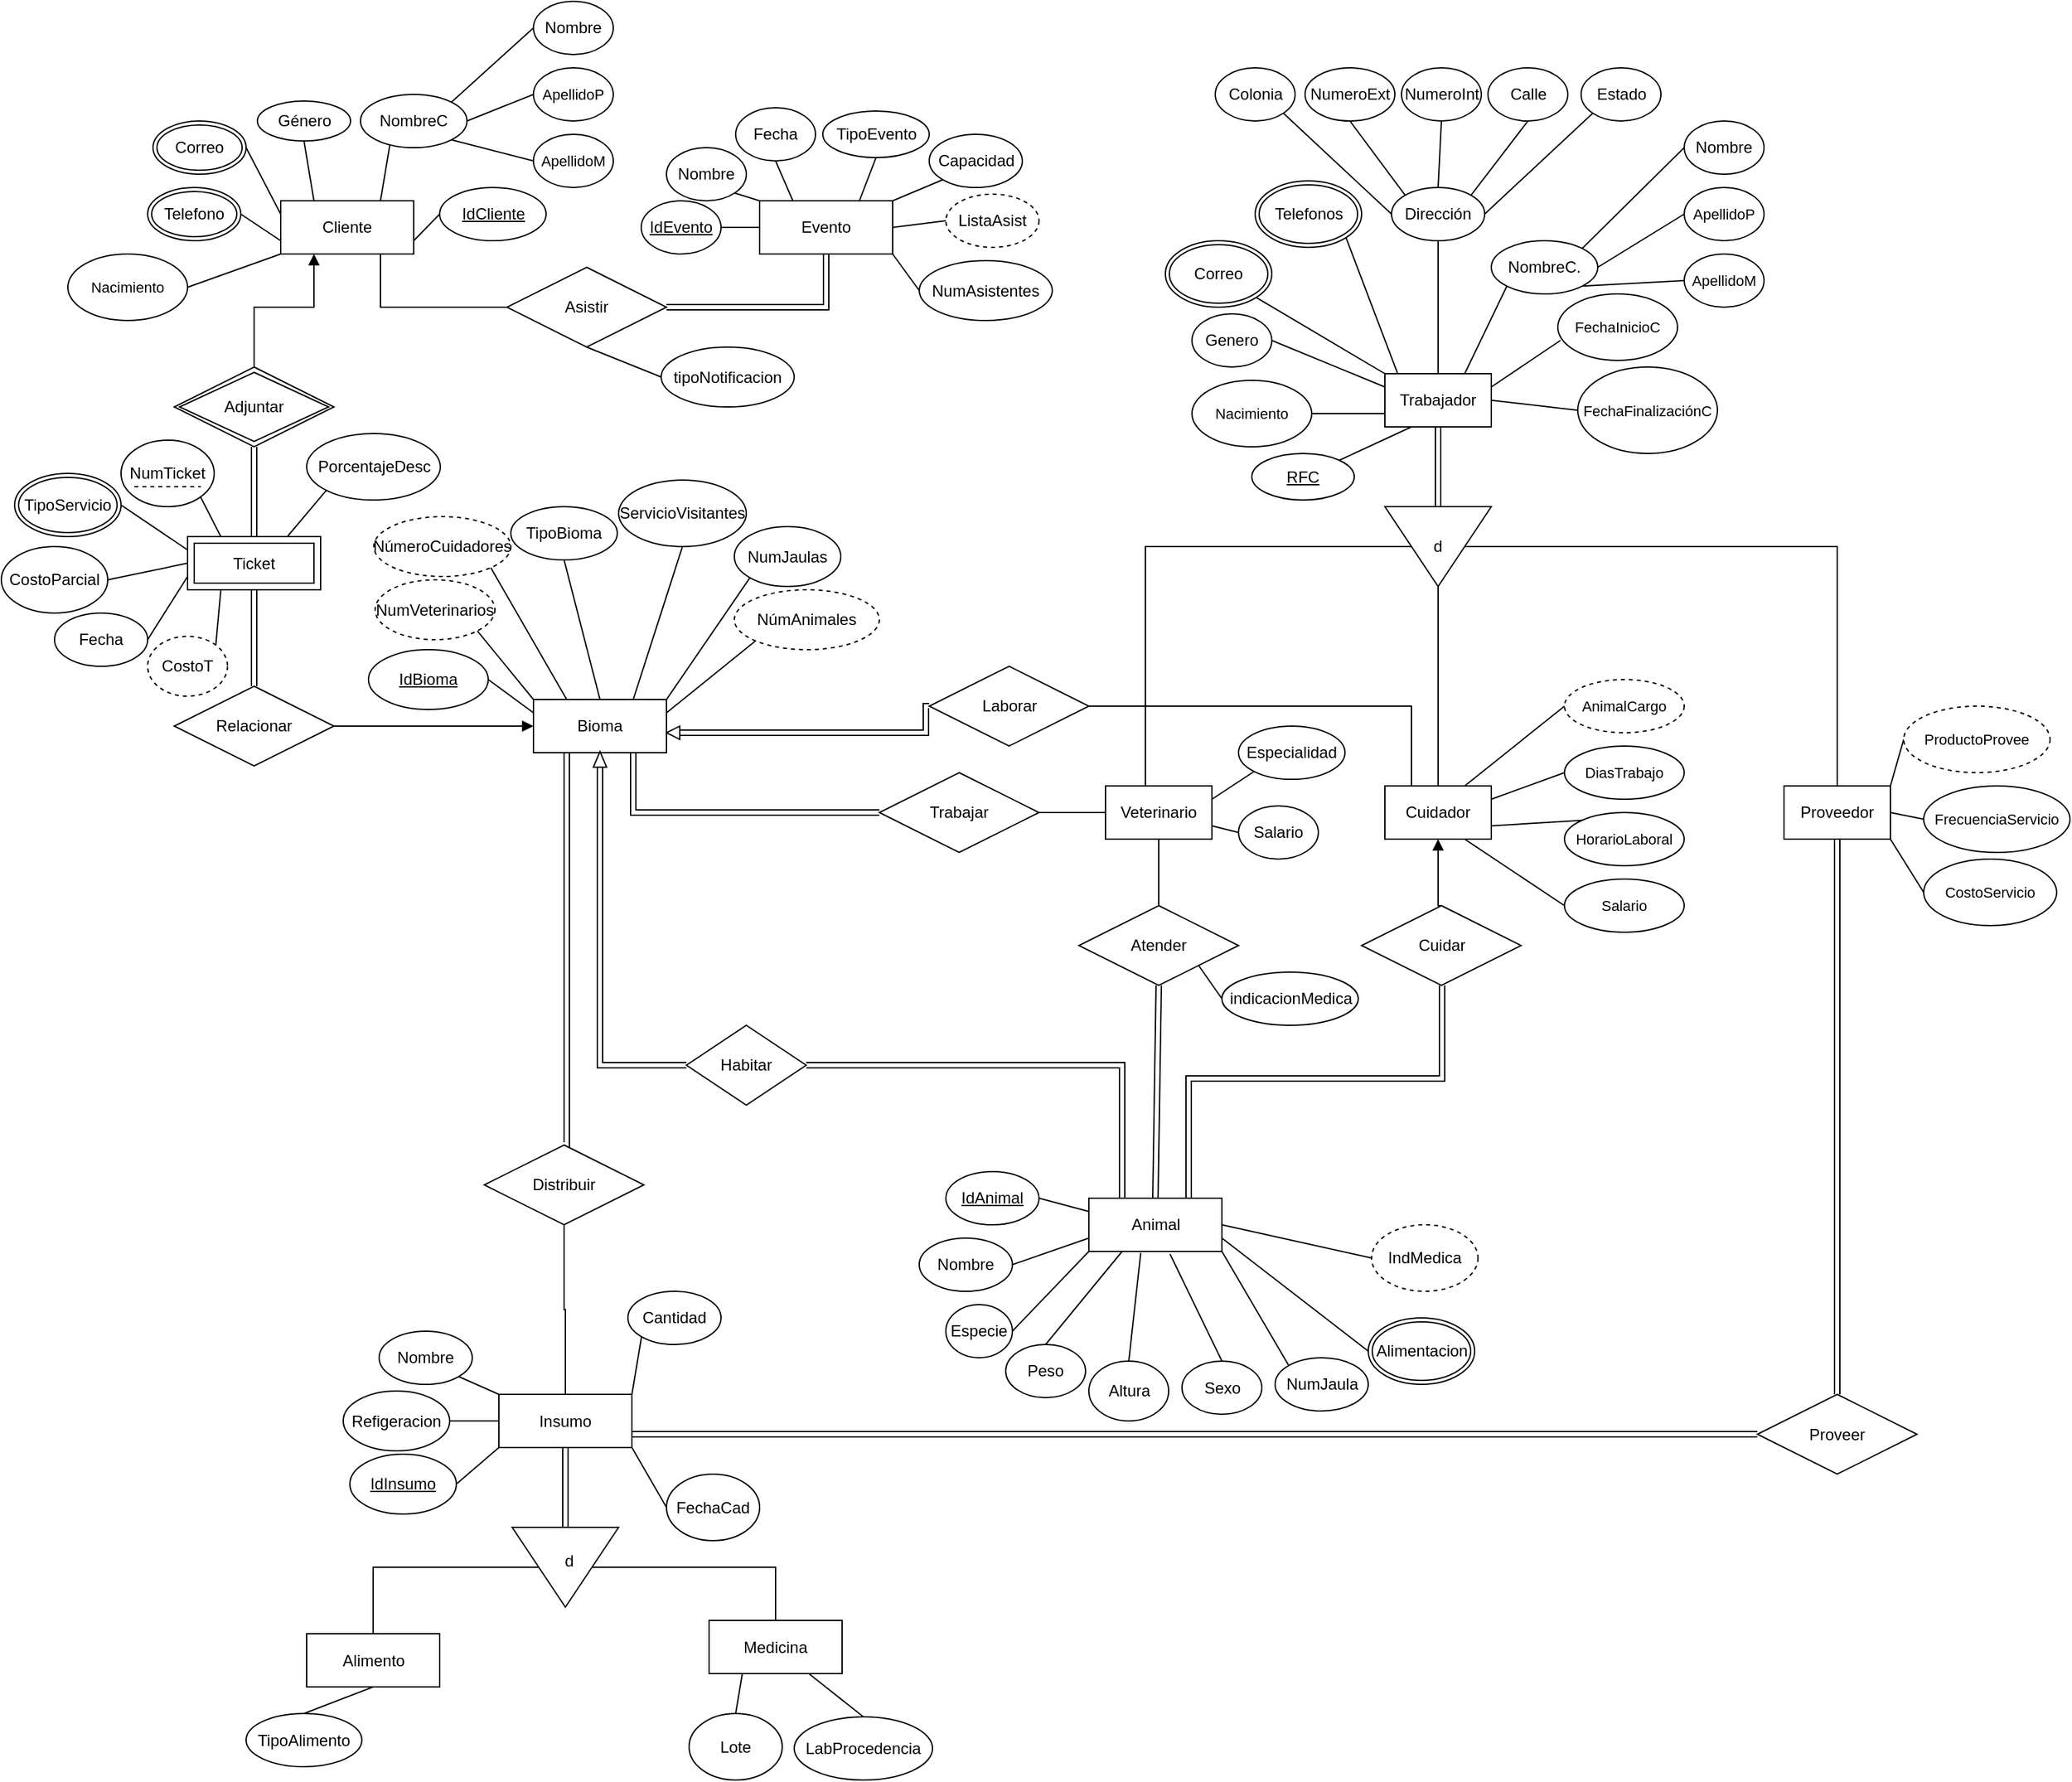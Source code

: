 <mxfile version="21.7.5" type="device">
  <diagram name="Página-1" id="yDxwRzEWezrK-5oTMrBN">
    <mxGraphModel dx="4204" dy="2409" grid="1" gridSize="10" guides="1" tooltips="1" connect="1" arrows="1" fold="1" page="1" pageScale="1" pageWidth="827" pageHeight="1169" math="0" shadow="0">
      <root>
        <mxCell id="0" />
        <mxCell id="1" parent="0" />
        <mxCell id="GXKxdbZW9Hp5cg-U_LQ1-1" value="Trabajador" style="rounded=0;whiteSpace=wrap;html=1;" vertex="1" parent="1">
          <mxGeometry x="-570" y="-390" width="80" height="40" as="geometry" />
        </mxCell>
        <mxCell id="GXKxdbZW9Hp5cg-U_LQ1-2" style="rounded=0;orthogonalLoop=1;jettySize=auto;html=1;exitX=1;exitY=0;exitDx=0;exitDy=0;entryX=0.25;entryY=1;entryDx=0;entryDy=0;endArrow=none;endFill=0;" edge="1" parent="1" source="GXKxdbZW9Hp5cg-U_LQ1-170" target="GXKxdbZW9Hp5cg-U_LQ1-1">
          <mxGeometry relative="1" as="geometry">
            <mxPoint x="-573.787" y="-465.858" as="sourcePoint" />
          </mxGeometry>
        </mxCell>
        <mxCell id="GXKxdbZW9Hp5cg-U_LQ1-3" style="rounded=0;orthogonalLoop=1;jettySize=auto;html=1;exitX=1;exitY=0;exitDx=0;exitDy=0;entryX=0;entryY=0.5;entryDx=0;entryDy=0;endArrow=none;endFill=0;" edge="1" parent="1" source="GXKxdbZW9Hp5cg-U_LQ1-7" target="GXKxdbZW9Hp5cg-U_LQ1-8">
          <mxGeometry relative="1" as="geometry" />
        </mxCell>
        <mxCell id="GXKxdbZW9Hp5cg-U_LQ1-4" style="rounded=0;orthogonalLoop=1;jettySize=auto;html=1;exitX=1;exitY=0.5;exitDx=0;exitDy=0;entryX=0;entryY=0.5;entryDx=0;entryDy=0;endArrow=none;endFill=0;" edge="1" parent="1" source="GXKxdbZW9Hp5cg-U_LQ1-7" target="GXKxdbZW9Hp5cg-U_LQ1-9">
          <mxGeometry relative="1" as="geometry" />
        </mxCell>
        <mxCell id="GXKxdbZW9Hp5cg-U_LQ1-5" style="rounded=0;orthogonalLoop=1;jettySize=auto;html=1;exitX=1;exitY=1;exitDx=0;exitDy=0;entryX=0;entryY=0.5;entryDx=0;entryDy=0;endArrow=none;endFill=0;" edge="1" parent="1" source="GXKxdbZW9Hp5cg-U_LQ1-7" target="GXKxdbZW9Hp5cg-U_LQ1-10">
          <mxGeometry relative="1" as="geometry" />
        </mxCell>
        <mxCell id="GXKxdbZW9Hp5cg-U_LQ1-6" style="rounded=0;orthogonalLoop=1;jettySize=auto;html=1;exitX=0;exitY=1;exitDx=0;exitDy=0;entryX=0.75;entryY=0;entryDx=0;entryDy=0;endArrow=none;endFill=0;" edge="1" parent="1" source="GXKxdbZW9Hp5cg-U_LQ1-7" target="GXKxdbZW9Hp5cg-U_LQ1-1">
          <mxGeometry relative="1" as="geometry" />
        </mxCell>
        <mxCell id="GXKxdbZW9Hp5cg-U_LQ1-7" value="NombreC." style="ellipse;whiteSpace=wrap;html=1;" vertex="1" parent="1">
          <mxGeometry x="-490" y="-490" width="80" height="40" as="geometry" />
        </mxCell>
        <mxCell id="GXKxdbZW9Hp5cg-U_LQ1-8" value="Nombre" style="ellipse;whiteSpace=wrap;html=1;" vertex="1" parent="1">
          <mxGeometry x="-345" y="-580" width="60" height="40" as="geometry" />
        </mxCell>
        <mxCell id="GXKxdbZW9Hp5cg-U_LQ1-9" value="&lt;font style=&quot;font-size: 11px;&quot;&gt;ApellidoP&lt;/font&gt;" style="ellipse;whiteSpace=wrap;html=1;" vertex="1" parent="1">
          <mxGeometry x="-345" y="-530" width="60" height="40" as="geometry" />
        </mxCell>
        <mxCell id="GXKxdbZW9Hp5cg-U_LQ1-10" value="&lt;font style=&quot;font-size: 11px;&quot;&gt;ApellidoM&lt;/font&gt;" style="ellipse;whiteSpace=wrap;html=1;" vertex="1" parent="1">
          <mxGeometry x="-345" y="-480" width="60" height="40" as="geometry" />
        </mxCell>
        <mxCell id="GXKxdbZW9Hp5cg-U_LQ1-11" style="edgeStyle=orthogonalEdgeStyle;rounded=0;orthogonalLoop=1;jettySize=auto;html=1;exitX=0.5;exitY=1;exitDx=0;exitDy=0;" edge="1" parent="1">
          <mxGeometry relative="1" as="geometry">
            <mxPoint x="-315" y="-550" as="sourcePoint" />
            <mxPoint x="-315" y="-550" as="targetPoint" />
          </mxGeometry>
        </mxCell>
        <mxCell id="GXKxdbZW9Hp5cg-U_LQ1-12" style="rounded=0;orthogonalLoop=1;jettySize=auto;html=1;exitX=0.5;exitY=1;exitDx=0;exitDy=0;entryX=0.5;entryY=0;entryDx=0;entryDy=0;endArrow=none;endFill=0;" edge="1" parent="1" source="GXKxdbZW9Hp5cg-U_LQ1-13" target="GXKxdbZW9Hp5cg-U_LQ1-1">
          <mxGeometry relative="1" as="geometry" />
        </mxCell>
        <mxCell id="GXKxdbZW9Hp5cg-U_LQ1-13" value="Dirección" style="ellipse;whiteSpace=wrap;html=1;" vertex="1" parent="1">
          <mxGeometry x="-565" y="-530" width="70" height="40" as="geometry" />
        </mxCell>
        <mxCell id="GXKxdbZW9Hp5cg-U_LQ1-14" style="rounded=0;orthogonalLoop=1;jettySize=auto;html=1;exitX=0.5;exitY=1;exitDx=0;exitDy=0;entryX=1;entryY=0;entryDx=0;entryDy=0;endArrow=none;endFill=0;" edge="1" parent="1" source="GXKxdbZW9Hp5cg-U_LQ1-15" target="GXKxdbZW9Hp5cg-U_LQ1-13">
          <mxGeometry relative="1" as="geometry" />
        </mxCell>
        <mxCell id="GXKxdbZW9Hp5cg-U_LQ1-15" value="Calle" style="ellipse;whiteSpace=wrap;html=1;" vertex="1" parent="1">
          <mxGeometry x="-492.5" y="-620" width="60" height="40" as="geometry" />
        </mxCell>
        <mxCell id="GXKxdbZW9Hp5cg-U_LQ1-16" style="rounded=0;orthogonalLoop=1;jettySize=auto;html=1;exitX=0.5;exitY=1;exitDx=0;exitDy=0;entryX=0.5;entryY=0;entryDx=0;entryDy=0;endArrow=none;endFill=0;" edge="1" parent="1" source="GXKxdbZW9Hp5cg-U_LQ1-17" target="GXKxdbZW9Hp5cg-U_LQ1-13">
          <mxGeometry relative="1" as="geometry" />
        </mxCell>
        <mxCell id="GXKxdbZW9Hp5cg-U_LQ1-17" value="NumeroInt" style="ellipse;whiteSpace=wrap;html=1;" vertex="1" parent="1">
          <mxGeometry x="-557.5" y="-620" width="60" height="40" as="geometry" />
        </mxCell>
        <mxCell id="GXKxdbZW9Hp5cg-U_LQ1-18" style="rounded=0;orthogonalLoop=1;jettySize=auto;html=1;exitX=0.5;exitY=1;exitDx=0;exitDy=0;entryX=0;entryY=0;entryDx=0;entryDy=0;endArrow=none;endFill=0;" edge="1" parent="1" source="GXKxdbZW9Hp5cg-U_LQ1-19" target="GXKxdbZW9Hp5cg-U_LQ1-13">
          <mxGeometry relative="1" as="geometry" />
        </mxCell>
        <mxCell id="GXKxdbZW9Hp5cg-U_LQ1-19" value="NumeroExt" style="ellipse;whiteSpace=wrap;html=1;" vertex="1" parent="1">
          <mxGeometry x="-630" y="-620" width="67.5" height="40" as="geometry" />
        </mxCell>
        <mxCell id="GXKxdbZW9Hp5cg-U_LQ1-20" style="rounded=0;orthogonalLoop=1;jettySize=auto;html=1;exitX=1;exitY=1;exitDx=0;exitDy=0;entryX=0;entryY=0.5;entryDx=0;entryDy=0;endArrow=none;endFill=0;" edge="1" parent="1" source="GXKxdbZW9Hp5cg-U_LQ1-21" target="GXKxdbZW9Hp5cg-U_LQ1-13">
          <mxGeometry relative="1" as="geometry" />
        </mxCell>
        <mxCell id="GXKxdbZW9Hp5cg-U_LQ1-21" value="Colonia" style="ellipse;whiteSpace=wrap;html=1;" vertex="1" parent="1">
          <mxGeometry x="-697.5" y="-620" width="60" height="40" as="geometry" />
        </mxCell>
        <mxCell id="GXKxdbZW9Hp5cg-U_LQ1-22" style="rounded=0;orthogonalLoop=1;jettySize=auto;html=1;exitX=0;exitY=1;exitDx=0;exitDy=0;entryX=1;entryY=0.5;entryDx=0;entryDy=0;endArrow=none;endFill=0;" edge="1" parent="1" source="GXKxdbZW9Hp5cg-U_LQ1-23" target="GXKxdbZW9Hp5cg-U_LQ1-13">
          <mxGeometry relative="1" as="geometry" />
        </mxCell>
        <mxCell id="GXKxdbZW9Hp5cg-U_LQ1-23" value="Estado" style="ellipse;whiteSpace=wrap;html=1;" vertex="1" parent="1">
          <mxGeometry x="-422.5" y="-620" width="60" height="40" as="geometry" />
        </mxCell>
        <mxCell id="GXKxdbZW9Hp5cg-U_LQ1-24" value="&lt;font style=&quot;font-size: 11px;&quot;&gt;FechaInicioC&lt;/font&gt;" style="ellipse;whiteSpace=wrap;html=1;" vertex="1" parent="1">
          <mxGeometry x="-440" y="-450" width="90" height="50" as="geometry" />
        </mxCell>
        <mxCell id="GXKxdbZW9Hp5cg-U_LQ1-25" value="&lt;font style=&quot;font-size: 11px;&quot;&gt;FechaFinalizaciónC&lt;/font&gt;" style="ellipse;whiteSpace=wrap;html=1;" vertex="1" parent="1">
          <mxGeometry x="-425" y="-395" width="105" height="65" as="geometry" />
        </mxCell>
        <mxCell id="GXKxdbZW9Hp5cg-U_LQ1-26" value="&lt;font style=&quot;font-size: 11px;&quot;&gt;Nacimiento&lt;/font&gt;" style="ellipse;whiteSpace=wrap;html=1;" vertex="1" parent="1">
          <mxGeometry x="-715" y="-385" width="90" height="50" as="geometry" />
        </mxCell>
        <mxCell id="GXKxdbZW9Hp5cg-U_LQ1-27" value="Genero" style="ellipse;whiteSpace=wrap;html=1;" vertex="1" parent="1">
          <mxGeometry x="-715" y="-435" width="60" height="40" as="geometry" />
        </mxCell>
        <mxCell id="GXKxdbZW9Hp5cg-U_LQ1-28" style="rounded=0;orthogonalLoop=1;jettySize=auto;html=1;exitX=1;exitY=0.25;exitDx=0;exitDy=0;entryX=0;entryY=1;entryDx=0;entryDy=0;endArrow=none;endFill=0;" edge="1" parent="1" source="GXKxdbZW9Hp5cg-U_LQ1-30" target="GXKxdbZW9Hp5cg-U_LQ1-31">
          <mxGeometry relative="1" as="geometry" />
        </mxCell>
        <mxCell id="GXKxdbZW9Hp5cg-U_LQ1-29" style="rounded=0;orthogonalLoop=1;jettySize=auto;html=1;exitX=1;exitY=0.75;exitDx=0;exitDy=0;entryX=0;entryY=0.5;entryDx=0;entryDy=0;endArrow=none;endFill=0;" edge="1" parent="1" source="GXKxdbZW9Hp5cg-U_LQ1-30" target="GXKxdbZW9Hp5cg-U_LQ1-32">
          <mxGeometry relative="1" as="geometry" />
        </mxCell>
        <mxCell id="GXKxdbZW9Hp5cg-U_LQ1-30" value="Veterinario" style="rounded=0;whiteSpace=wrap;html=1;" vertex="1" parent="1">
          <mxGeometry x="-780" y="-80" width="80" height="40" as="geometry" />
        </mxCell>
        <mxCell id="GXKxdbZW9Hp5cg-U_LQ1-31" value="Especialidad" style="ellipse;whiteSpace=wrap;html=1;" vertex="1" parent="1">
          <mxGeometry x="-680" y="-125" width="80" height="40" as="geometry" />
        </mxCell>
        <mxCell id="GXKxdbZW9Hp5cg-U_LQ1-32" value="Salario" style="ellipse;whiteSpace=wrap;html=1;" vertex="1" parent="1">
          <mxGeometry x="-680" y="-65" width="60" height="40" as="geometry" />
        </mxCell>
        <mxCell id="GXKxdbZW9Hp5cg-U_LQ1-33" style="rounded=0;orthogonalLoop=1;jettySize=auto;html=1;exitX=0.75;exitY=0;exitDx=0;exitDy=0;entryX=0;entryY=0.5;entryDx=0;entryDy=0;endArrow=none;endFill=0;" edge="1" parent="1" source="GXKxdbZW9Hp5cg-U_LQ1-38" target="GXKxdbZW9Hp5cg-U_LQ1-43">
          <mxGeometry relative="1" as="geometry" />
        </mxCell>
        <mxCell id="GXKxdbZW9Hp5cg-U_LQ1-34" style="rounded=0;orthogonalLoop=1;jettySize=auto;html=1;exitX=1;exitY=0.25;exitDx=0;exitDy=0;entryX=0;entryY=0.5;entryDx=0;entryDy=0;endArrow=none;endFill=0;" edge="1" parent="1" source="GXKxdbZW9Hp5cg-U_LQ1-38" target="GXKxdbZW9Hp5cg-U_LQ1-44">
          <mxGeometry relative="1" as="geometry" />
        </mxCell>
        <mxCell id="GXKxdbZW9Hp5cg-U_LQ1-35" style="rounded=0;orthogonalLoop=1;jettySize=auto;html=1;exitX=1;exitY=0.75;exitDx=0;exitDy=0;entryX=0;entryY=0;entryDx=0;entryDy=0;endArrow=none;endFill=0;" edge="1" parent="1" source="GXKxdbZW9Hp5cg-U_LQ1-38" target="GXKxdbZW9Hp5cg-U_LQ1-47">
          <mxGeometry relative="1" as="geometry" />
        </mxCell>
        <mxCell id="GXKxdbZW9Hp5cg-U_LQ1-36" style="rounded=0;orthogonalLoop=1;jettySize=auto;html=1;exitX=0.75;exitY=1;exitDx=0;exitDy=0;entryX=0;entryY=0.5;entryDx=0;entryDy=0;endArrow=none;endFill=0;" edge="1" parent="1" source="GXKxdbZW9Hp5cg-U_LQ1-38" target="GXKxdbZW9Hp5cg-U_LQ1-48">
          <mxGeometry relative="1" as="geometry" />
        </mxCell>
        <mxCell id="GXKxdbZW9Hp5cg-U_LQ1-37" style="edgeStyle=orthogonalEdgeStyle;rounded=0;orthogonalLoop=1;jettySize=auto;html=1;exitX=0.25;exitY=0;exitDx=0;exitDy=0;entryX=1;entryY=0.5;entryDx=0;entryDy=0;endArrow=none;endFill=0;startArrow=none;startFill=0;" edge="1" parent="1" source="GXKxdbZW9Hp5cg-U_LQ1-38" target="GXKxdbZW9Hp5cg-U_LQ1-175">
          <mxGeometry relative="1" as="geometry" />
        </mxCell>
        <mxCell id="GXKxdbZW9Hp5cg-U_LQ1-38" value="Cuidador" style="rounded=0;whiteSpace=wrap;html=1;" vertex="1" parent="1">
          <mxGeometry x="-570" y="-80" width="80" height="40" as="geometry" />
        </mxCell>
        <mxCell id="GXKxdbZW9Hp5cg-U_LQ1-39" style="rounded=0;orthogonalLoop=1;jettySize=auto;html=1;exitX=1;exitY=0.5;exitDx=0;exitDy=0;entryX=0;entryY=0.5;entryDx=0;entryDy=0;endArrow=none;endFill=0;" edge="1" parent="1" source="GXKxdbZW9Hp5cg-U_LQ1-42" target="GXKxdbZW9Hp5cg-U_LQ1-49">
          <mxGeometry relative="1" as="geometry" />
        </mxCell>
        <mxCell id="GXKxdbZW9Hp5cg-U_LQ1-40" style="rounded=0;orthogonalLoop=1;jettySize=auto;html=1;exitX=1;exitY=1;exitDx=0;exitDy=0;entryX=0;entryY=0.5;entryDx=0;entryDy=0;endArrow=none;endFill=0;" edge="1" parent="1" source="GXKxdbZW9Hp5cg-U_LQ1-42" target="GXKxdbZW9Hp5cg-U_LQ1-50">
          <mxGeometry relative="1" as="geometry" />
        </mxCell>
        <mxCell id="GXKxdbZW9Hp5cg-U_LQ1-41" style="rounded=0;orthogonalLoop=1;jettySize=auto;html=1;exitX=1;exitY=0;exitDx=0;exitDy=0;entryX=0;entryY=0.5;entryDx=0;entryDy=0;endArrow=none;endFill=0;" edge="1" parent="1" source="GXKxdbZW9Hp5cg-U_LQ1-42" target="GXKxdbZW9Hp5cg-U_LQ1-209">
          <mxGeometry relative="1" as="geometry" />
        </mxCell>
        <mxCell id="GXKxdbZW9Hp5cg-U_LQ1-42" value="Proveedor" style="rounded=0;whiteSpace=wrap;html=1;" vertex="1" parent="1">
          <mxGeometry x="-270" y="-80" width="80" height="40" as="geometry" />
        </mxCell>
        <mxCell id="GXKxdbZW9Hp5cg-U_LQ1-43" value="&lt;font style=&quot;font-size: 11px;&quot;&gt;AnimalCargo&lt;/font&gt;" style="ellipse;whiteSpace=wrap;html=1;dashed=1;" vertex="1" parent="1">
          <mxGeometry x="-435" y="-160" width="90" height="40" as="geometry" />
        </mxCell>
        <mxCell id="GXKxdbZW9Hp5cg-U_LQ1-44" value="&lt;font style=&quot;font-size: 11px;&quot;&gt;DiasTrabajo&lt;/font&gt;" style="ellipse;whiteSpace=wrap;html=1;" vertex="1" parent="1">
          <mxGeometry x="-435" y="-110" width="90" height="40" as="geometry" />
        </mxCell>
        <mxCell id="GXKxdbZW9Hp5cg-U_LQ1-45" style="edgeStyle=orthogonalEdgeStyle;rounded=0;orthogonalLoop=1;jettySize=auto;html=1;exitX=0.5;exitY=1;exitDx=0;exitDy=0;" edge="1" parent="1" source="GXKxdbZW9Hp5cg-U_LQ1-44" target="GXKxdbZW9Hp5cg-U_LQ1-44">
          <mxGeometry relative="1" as="geometry" />
        </mxCell>
        <mxCell id="GXKxdbZW9Hp5cg-U_LQ1-46" style="edgeStyle=orthogonalEdgeStyle;rounded=0;orthogonalLoop=1;jettySize=auto;html=1;exitX=0.5;exitY=1;exitDx=0;exitDy=0;" edge="1" parent="1" source="GXKxdbZW9Hp5cg-U_LQ1-44" target="GXKxdbZW9Hp5cg-U_LQ1-44">
          <mxGeometry relative="1" as="geometry" />
        </mxCell>
        <mxCell id="GXKxdbZW9Hp5cg-U_LQ1-47" value="&lt;font style=&quot;font-size: 11px;&quot;&gt;HorarioLaboral&lt;/font&gt;" style="ellipse;whiteSpace=wrap;html=1;" vertex="1" parent="1">
          <mxGeometry x="-435" y="-60" width="90" height="40" as="geometry" />
        </mxCell>
        <mxCell id="GXKxdbZW9Hp5cg-U_LQ1-48" value="&lt;font style=&quot;font-size: 11px;&quot;&gt;Salario&lt;/font&gt;" style="ellipse;whiteSpace=wrap;html=1;" vertex="1" parent="1">
          <mxGeometry x="-435" y="-10" width="90" height="40" as="geometry" />
        </mxCell>
        <mxCell id="GXKxdbZW9Hp5cg-U_LQ1-49" value="&lt;font style=&quot;font-size: 11px;&quot;&gt;FrecuenciaServicio&lt;/font&gt;" style="ellipse;whiteSpace=wrap;html=1;" vertex="1" parent="1">
          <mxGeometry x="-165" y="-80" width="110" height="50" as="geometry" />
        </mxCell>
        <mxCell id="GXKxdbZW9Hp5cg-U_LQ1-50" value="&lt;font style=&quot;font-size: 11px;&quot;&gt;CostoServicio&lt;/font&gt;" style="ellipse;whiteSpace=wrap;html=1;" vertex="1" parent="1">
          <mxGeometry x="-165" y="-25" width="100" height="50" as="geometry" />
        </mxCell>
        <mxCell id="GXKxdbZW9Hp5cg-U_LQ1-51" value="" style="endArrow=none;html=1;rounded=0;exitX=1;exitY=0.5;exitDx=0;exitDy=0;entryX=0;entryY=0.25;entryDx=0;entryDy=0;" edge="1" parent="1" source="GXKxdbZW9Hp5cg-U_LQ1-27" target="GXKxdbZW9Hp5cg-U_LQ1-1">
          <mxGeometry width="50" height="50" relative="1" as="geometry">
            <mxPoint x="-670" y="-260" as="sourcePoint" />
            <mxPoint x="-620" y="-310" as="targetPoint" />
          </mxGeometry>
        </mxCell>
        <mxCell id="GXKxdbZW9Hp5cg-U_LQ1-52" value="" style="endArrow=none;html=1;rounded=0;exitX=1;exitY=0.5;exitDx=0;exitDy=0;entryX=0;entryY=0.75;entryDx=0;entryDy=0;" edge="1" parent="1" source="GXKxdbZW9Hp5cg-U_LQ1-26" target="GXKxdbZW9Hp5cg-U_LQ1-1">
          <mxGeometry width="50" height="50" relative="1" as="geometry">
            <mxPoint x="-715" y="-360" as="sourcePoint" />
            <mxPoint x="-565" y="-320" as="targetPoint" />
          </mxGeometry>
        </mxCell>
        <mxCell id="GXKxdbZW9Hp5cg-U_LQ1-53" value="" style="endArrow=none;html=1;rounded=0;exitX=1;exitY=1;exitDx=0;exitDy=0;entryX=0;entryY=0;entryDx=0;entryDy=0;" edge="1" parent="1" source="GXKxdbZW9Hp5cg-U_LQ1-180" target="GXKxdbZW9Hp5cg-U_LQ1-1">
          <mxGeometry width="50" height="50" relative="1" as="geometry">
            <mxPoint x="-678.18" y="-457.322" as="sourcePoint" />
            <mxPoint x="-550" y="-360" as="targetPoint" />
          </mxGeometry>
        </mxCell>
        <mxCell id="GXKxdbZW9Hp5cg-U_LQ1-54" value="" style="endArrow=none;html=1;rounded=0;exitX=1;exitY=1;exitDx=0;exitDy=0;entryX=0.119;entryY=-0.007;entryDx=0;entryDy=0;entryPerimeter=0;" edge="1" parent="1" source="GXKxdbZW9Hp5cg-U_LQ1-171" target="GXKxdbZW9Hp5cg-U_LQ1-1">
          <mxGeometry width="50" height="50" relative="1" as="geometry">
            <mxPoint x="-673.787" y="-515.858" as="sourcePoint" />
            <mxPoint x="-540" y="-350" as="targetPoint" />
          </mxGeometry>
        </mxCell>
        <mxCell id="GXKxdbZW9Hp5cg-U_LQ1-55" value="" style="endArrow=none;html=1;rounded=0;exitX=1;exitY=0.25;exitDx=0;exitDy=0;entryX=0.022;entryY=0.7;entryDx=0;entryDy=0;entryPerimeter=0;" edge="1" parent="1" source="GXKxdbZW9Hp5cg-U_LQ1-1" target="GXKxdbZW9Hp5cg-U_LQ1-24">
          <mxGeometry width="50" height="50" relative="1" as="geometry">
            <mxPoint x="-680" y="-380" as="sourcePoint" />
            <mxPoint x="-530" y="-340" as="targetPoint" />
          </mxGeometry>
        </mxCell>
        <mxCell id="GXKxdbZW9Hp5cg-U_LQ1-56" value="" style="endArrow=none;html=1;rounded=0;exitX=1;exitY=0.5;exitDx=0;exitDy=0;entryX=0;entryY=0.5;entryDx=0;entryDy=0;" edge="1" parent="1" source="GXKxdbZW9Hp5cg-U_LQ1-1" target="GXKxdbZW9Hp5cg-U_LQ1-25">
          <mxGeometry width="50" height="50" relative="1" as="geometry">
            <mxPoint x="-670" y="-370" as="sourcePoint" />
            <mxPoint x="-520" y="-330" as="targetPoint" />
          </mxGeometry>
        </mxCell>
        <mxCell id="GXKxdbZW9Hp5cg-U_LQ1-57" value="" style="triangle;whiteSpace=wrap;html=1;rotation=90;" vertex="1" parent="1">
          <mxGeometry x="-560" y="-300" width="60" height="80" as="geometry" />
        </mxCell>
        <mxCell id="GXKxdbZW9Hp5cg-U_LQ1-58" value="" style="endArrow=none;html=1;rounded=0;exitX=0.5;exitY=1;exitDx=0;exitDy=0;entryX=0;entryY=0.5;entryDx=0;entryDy=0;shape=link;" edge="1" parent="1" source="GXKxdbZW9Hp5cg-U_LQ1-1" target="GXKxdbZW9Hp5cg-U_LQ1-57">
          <mxGeometry width="50" height="50" relative="1" as="geometry">
            <mxPoint x="-460" y="-360" as="sourcePoint" />
            <mxPoint x="-310" y="-320" as="targetPoint" />
          </mxGeometry>
        </mxCell>
        <mxCell id="GXKxdbZW9Hp5cg-U_LQ1-59" value="d" style="text;html=1;strokeColor=none;fillColor=none;align=center;verticalAlign=middle;whiteSpace=wrap;rounded=0;" vertex="1" parent="1">
          <mxGeometry x="-560" y="-275" width="60" height="30" as="geometry" />
        </mxCell>
        <mxCell id="GXKxdbZW9Hp5cg-U_LQ1-60" value="" style="endArrow=none;html=1;rounded=0;entryX=0.5;entryY=1;entryDx=0;entryDy=0;exitX=0.5;exitY=0;exitDx=0;exitDy=0;edgeStyle=orthogonalEdgeStyle;" edge="1" parent="1" source="GXKxdbZW9Hp5cg-U_LQ1-30" target="GXKxdbZW9Hp5cg-U_LQ1-57">
          <mxGeometry width="50" height="50" relative="1" as="geometry">
            <mxPoint x="-630" y="-180" as="sourcePoint" />
            <mxPoint x="-580" y="-230" as="targetPoint" />
            <Array as="points">
              <mxPoint x="-750" y="-260" />
            </Array>
          </mxGeometry>
        </mxCell>
        <mxCell id="GXKxdbZW9Hp5cg-U_LQ1-61" value="" style="endArrow=none;html=1;rounded=0;entryX=1;entryY=0.5;entryDx=0;entryDy=0;exitX=0.5;exitY=0;exitDx=0;exitDy=0;" edge="1" parent="1" source="GXKxdbZW9Hp5cg-U_LQ1-38" target="GXKxdbZW9Hp5cg-U_LQ1-57">
          <mxGeometry width="50" height="50" relative="1" as="geometry">
            <mxPoint x="-480" y="20" as="sourcePoint" />
            <mxPoint x="-430" y="-30" as="targetPoint" />
          </mxGeometry>
        </mxCell>
        <mxCell id="GXKxdbZW9Hp5cg-U_LQ1-62" value="" style="endArrow=none;html=1;rounded=0;exitX=0.5;exitY=0;exitDx=0;exitDy=0;entryX=0.5;entryY=0;entryDx=0;entryDy=0;edgeStyle=orthogonalEdgeStyle;" edge="1" parent="1" source="GXKxdbZW9Hp5cg-U_LQ1-57" target="GXKxdbZW9Hp5cg-U_LQ1-42">
          <mxGeometry width="50" height="50" relative="1" as="geometry">
            <mxPoint x="-150" y="-200" as="sourcePoint" />
            <mxPoint x="-100" y="-250" as="targetPoint" />
          </mxGeometry>
        </mxCell>
        <mxCell id="GXKxdbZW9Hp5cg-U_LQ1-63" style="rounded=0;orthogonalLoop=1;jettySize=auto;html=1;exitX=0;exitY=0.25;exitDx=0;exitDy=0;entryX=1;entryY=0.5;entryDx=0;entryDy=0;endArrow=none;endFill=0;" edge="1" parent="1" source="GXKxdbZW9Hp5cg-U_LQ1-64" target="GXKxdbZW9Hp5cg-U_LQ1-183">
          <mxGeometry relative="1" as="geometry" />
        </mxCell>
        <mxCell id="GXKxdbZW9Hp5cg-U_LQ1-64" value="Animal" style="whiteSpace=wrap;html=1;align=center;" vertex="1" parent="1">
          <mxGeometry x="-792.5" y="230" width="100" height="40" as="geometry" />
        </mxCell>
        <mxCell id="GXKxdbZW9Hp5cg-U_LQ1-65" style="edgeStyle=orthogonalEdgeStyle;rounded=0;orthogonalLoop=1;jettySize=auto;html=1;exitX=0.75;exitY=1;exitDx=0;exitDy=0;entryX=0;entryY=0.5;entryDx=0;entryDy=0;endArrow=none;endFill=0;startArrow=none;startFill=0;shape=link;" edge="1" parent="1" source="GXKxdbZW9Hp5cg-U_LQ1-67" target="GXKxdbZW9Hp5cg-U_LQ1-173">
          <mxGeometry relative="1" as="geometry" />
        </mxCell>
        <mxCell id="GXKxdbZW9Hp5cg-U_LQ1-66" style="rounded=0;orthogonalLoop=1;jettySize=auto;html=1;exitX=0;exitY=0;exitDx=0;exitDy=0;entryX=1;entryY=1;entryDx=0;entryDy=0;fontStyle=0;endArrow=none;endFill=0;" edge="1" parent="1" source="GXKxdbZW9Hp5cg-U_LQ1-67" target="GXKxdbZW9Hp5cg-U_LQ1-177">
          <mxGeometry relative="1" as="geometry" />
        </mxCell>
        <mxCell id="GXKxdbZW9Hp5cg-U_LQ1-67" value="Bioma" style="whiteSpace=wrap;html=1;align=center;" vertex="1" parent="1">
          <mxGeometry x="-1210" y="-145" width="100" height="40" as="geometry" />
        </mxCell>
        <mxCell id="GXKxdbZW9Hp5cg-U_LQ1-68" style="edgeStyle=orthogonalEdgeStyle;rounded=0;orthogonalLoop=1;jettySize=auto;html=1;exitX=1;exitY=0.75;exitDx=0;exitDy=0;entryX=0;entryY=0.5;entryDx=0;entryDy=0;endArrow=none;endFill=0;shape=link;" edge="1" parent="1" source="GXKxdbZW9Hp5cg-U_LQ1-69" target="GXKxdbZW9Hp5cg-U_LQ1-203">
          <mxGeometry relative="1" as="geometry">
            <mxPoint x="-1110" y="400" as="sourcePoint" />
            <Array as="points">
              <mxPoint x="-700" y="408" />
              <mxPoint x="-290" y="408" />
            </Array>
          </mxGeometry>
        </mxCell>
        <mxCell id="GXKxdbZW9Hp5cg-U_LQ1-69" value="Insumo" style="whiteSpace=wrap;html=1;align=center;" vertex="1" parent="1">
          <mxGeometry x="-1236" y="377.5" width="100" height="40" as="geometry" />
        </mxCell>
        <mxCell id="GXKxdbZW9Hp5cg-U_LQ1-70" value="NumJaulas" style="ellipse;whiteSpace=wrap;html=1;align=center;" vertex="1" parent="1">
          <mxGeometry x="-1059" y="-275" width="80" height="45" as="geometry" />
        </mxCell>
        <mxCell id="GXKxdbZW9Hp5cg-U_LQ1-71" value="NúmeroCuidadores" style="ellipse;whiteSpace=wrap;html=1;align=center;dashed=1;" vertex="1" parent="1">
          <mxGeometry x="-1330" y="-282.5" width="103" height="45" as="geometry" />
        </mxCell>
        <mxCell id="GXKxdbZW9Hp5cg-U_LQ1-72" value="NúmAnimales" style="ellipse;whiteSpace=wrap;html=1;align=center;dashed=1;" vertex="1" parent="1">
          <mxGeometry x="-1059" y="-227.5" width="109" height="45" as="geometry" />
        </mxCell>
        <mxCell id="GXKxdbZW9Hp5cg-U_LQ1-73" value="ServicioVisitantes" style="ellipse;whiteSpace=wrap;html=1;align=center;" vertex="1" parent="1">
          <mxGeometry x="-1146" y="-310" width="96" height="50" as="geometry" />
        </mxCell>
        <mxCell id="GXKxdbZW9Hp5cg-U_LQ1-74" value="" style="endArrow=none;html=1;rounded=0;exitX=0;exitY=1;exitDx=0;exitDy=0;entryX=1;entryY=0.25;entryDx=0;entryDy=0;" edge="1" parent="1" source="GXKxdbZW9Hp5cg-U_LQ1-72" target="GXKxdbZW9Hp5cg-U_LQ1-67">
          <mxGeometry width="50" height="50" relative="1" as="geometry">
            <mxPoint x="-1250" y="-25" as="sourcePoint" />
            <mxPoint x="-1150" y="-95" as="targetPoint" />
          </mxGeometry>
        </mxCell>
        <mxCell id="GXKxdbZW9Hp5cg-U_LQ1-75" value="" style="endArrow=none;html=1;rounded=0;exitX=1;exitY=1;exitDx=0;exitDy=0;entryX=0.25;entryY=0;entryDx=0;entryDy=0;" edge="1" parent="1" source="GXKxdbZW9Hp5cg-U_LQ1-71" target="GXKxdbZW9Hp5cg-U_LQ1-67">
          <mxGeometry width="50" height="50" relative="1" as="geometry">
            <mxPoint x="-1240" y="-15" as="sourcePoint" />
            <mxPoint x="-1140" y="-85" as="targetPoint" />
          </mxGeometry>
        </mxCell>
        <mxCell id="GXKxdbZW9Hp5cg-U_LQ1-76" value="" style="endArrow=none;html=1;rounded=0;exitX=0.5;exitY=1;exitDx=0;exitDy=0;entryX=0.5;entryY=0;entryDx=0;entryDy=0;" edge="1" parent="1" source="GXKxdbZW9Hp5cg-U_LQ1-167" target="GXKxdbZW9Hp5cg-U_LQ1-67">
          <mxGeometry width="50" height="50" relative="1" as="geometry">
            <mxPoint x="-1198.96" y="-219" as="sourcePoint" />
            <mxPoint x="-1180" y="-130" as="targetPoint" />
          </mxGeometry>
        </mxCell>
        <mxCell id="GXKxdbZW9Hp5cg-U_LQ1-77" value="" style="endArrow=none;html=1;rounded=0;exitX=0.75;exitY=0;exitDx=0;exitDy=0;entryX=0.5;entryY=1;entryDx=0;entryDy=0;" edge="1" parent="1" source="GXKxdbZW9Hp5cg-U_LQ1-67" target="GXKxdbZW9Hp5cg-U_LQ1-73">
          <mxGeometry width="50" height="50" relative="1" as="geometry">
            <mxPoint x="-1220" y="5" as="sourcePoint" />
            <mxPoint x="-1120" y="-65" as="targetPoint" />
          </mxGeometry>
        </mxCell>
        <mxCell id="GXKxdbZW9Hp5cg-U_LQ1-78" value="Especie" style="ellipse;whiteSpace=wrap;html=1;align=center;" vertex="1" parent="1">
          <mxGeometry x="-900" y="310" width="50" height="40" as="geometry" />
        </mxCell>
        <mxCell id="GXKxdbZW9Hp5cg-U_LQ1-79" value="Peso" style="ellipse;whiteSpace=wrap;html=1;align=center;" vertex="1" parent="1">
          <mxGeometry x="-855" y="340" width="60" height="40" as="geometry" />
        </mxCell>
        <mxCell id="GXKxdbZW9Hp5cg-U_LQ1-80" value="Altura" style="ellipse;whiteSpace=wrap;html=1;align=center;" vertex="1" parent="1">
          <mxGeometry x="-792.5" y="352.5" width="60" height="45" as="geometry" />
        </mxCell>
        <mxCell id="GXKxdbZW9Hp5cg-U_LQ1-81" value="Sexo" style="ellipse;whiteSpace=wrap;html=1;align=center;" vertex="1" parent="1">
          <mxGeometry x="-722.5" y="352.5" width="60" height="40" as="geometry" />
        </mxCell>
        <mxCell id="GXKxdbZW9Hp5cg-U_LQ1-82" value="NumJaula" style="ellipse;whiteSpace=wrap;html=1;align=center;" vertex="1" parent="1">
          <mxGeometry x="-652.5" y="350" width="70" height="40" as="geometry" />
        </mxCell>
        <mxCell id="GXKxdbZW9Hp5cg-U_LQ1-83" value="IndMedica" style="ellipse;whiteSpace=wrap;html=1;align=center;dashed=1;" vertex="1" parent="1">
          <mxGeometry x="-580" y="250" width="80" height="50" as="geometry" />
        </mxCell>
        <mxCell id="GXKxdbZW9Hp5cg-U_LQ1-84" value="" style="endArrow=none;html=1;rounded=0;exitX=1;exitY=0.5;exitDx=0;exitDy=0;entryX=0;entryY=0.75;entryDx=0;entryDy=0;" edge="1" parent="1" source="GXKxdbZW9Hp5cg-U_LQ1-168" target="GXKxdbZW9Hp5cg-U_LQ1-64">
          <mxGeometry width="50" height="50" relative="1" as="geometry">
            <mxPoint x="-872.5" y="250" as="sourcePoint" />
            <mxPoint x="-842.5" y="170" as="targetPoint" />
          </mxGeometry>
        </mxCell>
        <mxCell id="GXKxdbZW9Hp5cg-U_LQ1-85" value="" style="endArrow=none;html=1;rounded=0;exitX=0.39;exitY=1.025;exitDx=0;exitDy=0;entryX=0.5;entryY=0;entryDx=0;entryDy=0;exitPerimeter=0;" edge="1" parent="1" source="GXKxdbZW9Hp5cg-U_LQ1-64" target="GXKxdbZW9Hp5cg-U_LQ1-80">
          <mxGeometry width="50" height="50" relative="1" as="geometry">
            <mxPoint x="-822.5" y="330" as="sourcePoint" />
            <mxPoint x="-732.5" y="310" as="targetPoint" />
          </mxGeometry>
        </mxCell>
        <mxCell id="GXKxdbZW9Hp5cg-U_LQ1-86" value="" style="endArrow=none;html=1;rounded=0;exitX=1;exitY=0.5;exitDx=0;exitDy=0;entryX=0;entryY=1;entryDx=0;entryDy=0;" edge="1" parent="1" source="GXKxdbZW9Hp5cg-U_LQ1-78" target="GXKxdbZW9Hp5cg-U_LQ1-64">
          <mxGeometry width="50" height="50" relative="1" as="geometry">
            <mxPoint x="-812.5" y="340" as="sourcePoint" />
            <mxPoint x="-722.5" y="320" as="targetPoint" />
          </mxGeometry>
        </mxCell>
        <mxCell id="GXKxdbZW9Hp5cg-U_LQ1-87" value="" style="endArrow=none;html=1;rounded=0;exitX=0.5;exitY=0;exitDx=0;exitDy=0;entryX=0.25;entryY=1;entryDx=0;entryDy=0;" edge="1" parent="1" source="GXKxdbZW9Hp5cg-U_LQ1-79" target="GXKxdbZW9Hp5cg-U_LQ1-64">
          <mxGeometry width="50" height="50" relative="1" as="geometry">
            <mxPoint x="-802.5" y="350" as="sourcePoint" />
            <mxPoint x="-712.5" y="330" as="targetPoint" />
          </mxGeometry>
        </mxCell>
        <mxCell id="GXKxdbZW9Hp5cg-U_LQ1-88" value="" style="endArrow=none;html=1;rounded=0;exitX=0.61;exitY=1.05;exitDx=0;exitDy=0;entryX=0.5;entryY=0;entryDx=0;entryDy=0;exitPerimeter=0;" edge="1" parent="1" source="GXKxdbZW9Hp5cg-U_LQ1-64" target="GXKxdbZW9Hp5cg-U_LQ1-81">
          <mxGeometry width="50" height="50" relative="1" as="geometry">
            <mxPoint x="-792.5" y="360" as="sourcePoint" />
            <mxPoint x="-702.5" y="340" as="targetPoint" />
          </mxGeometry>
        </mxCell>
        <mxCell id="GXKxdbZW9Hp5cg-U_LQ1-89" value="" style="endArrow=none;html=1;rounded=0;exitX=1;exitY=1;exitDx=0;exitDy=0;entryX=0;entryY=0;entryDx=0;entryDy=0;" edge="1" parent="1" source="GXKxdbZW9Hp5cg-U_LQ1-64" target="GXKxdbZW9Hp5cg-U_LQ1-82">
          <mxGeometry width="50" height="50" relative="1" as="geometry">
            <mxPoint x="-782.5" y="370" as="sourcePoint" />
            <mxPoint x="-692.5" y="350" as="targetPoint" />
          </mxGeometry>
        </mxCell>
        <mxCell id="GXKxdbZW9Hp5cg-U_LQ1-90" value="" style="endArrow=none;html=1;rounded=0;exitX=1;exitY=0.75;exitDx=0;exitDy=0;entryX=0;entryY=0.5;entryDx=0;entryDy=0;" edge="1" parent="1" source="GXKxdbZW9Hp5cg-U_LQ1-64" target="GXKxdbZW9Hp5cg-U_LQ1-178">
          <mxGeometry width="50" height="50" relative="1" as="geometry">
            <mxPoint x="-772.5" y="380" as="sourcePoint" />
            <mxPoint x="-592.5" y="332.5" as="targetPoint" />
          </mxGeometry>
        </mxCell>
        <mxCell id="GXKxdbZW9Hp5cg-U_LQ1-91" value="" style="endArrow=none;html=1;rounded=0;exitX=1;exitY=0.5;exitDx=0;exitDy=0;entryX=0;entryY=0.5;entryDx=0;entryDy=0;" edge="1" parent="1" source="GXKxdbZW9Hp5cg-U_LQ1-64" target="GXKxdbZW9Hp5cg-U_LQ1-83">
          <mxGeometry width="50" height="50" relative="1" as="geometry">
            <mxPoint x="-762.5" y="390" as="sourcePoint" />
            <mxPoint x="-672.5" y="370" as="targetPoint" />
          </mxGeometry>
        </mxCell>
        <mxCell id="GXKxdbZW9Hp5cg-U_LQ1-92" style="rounded=0;orthogonalLoop=1;jettySize=auto;html=1;exitX=1;exitY=1;exitDx=0;exitDy=0;entryX=0;entryY=0.5;entryDx=0;entryDy=0;endArrow=none;endFill=0;" edge="1" parent="1" source="GXKxdbZW9Hp5cg-U_LQ1-93" target="GXKxdbZW9Hp5cg-U_LQ1-210">
          <mxGeometry relative="1" as="geometry" />
        </mxCell>
        <mxCell id="GXKxdbZW9Hp5cg-U_LQ1-93" value="Atender" style="shape=rhombus;perimeter=rhombusPerimeter;whiteSpace=wrap;html=1;align=center;" vertex="1" parent="1">
          <mxGeometry x="-800" y="10" width="120" height="60" as="geometry" />
        </mxCell>
        <mxCell id="GXKxdbZW9Hp5cg-U_LQ1-94" value="" style="endArrow=none;html=1;rounded=0;entryX=0.5;entryY=1;entryDx=0;entryDy=0;shape=link;exitX=0.5;exitY=0;exitDx=0;exitDy=0;" edge="1" parent="1" source="GXKxdbZW9Hp5cg-U_LQ1-64" target="GXKxdbZW9Hp5cg-U_LQ1-93">
          <mxGeometry width="50" height="50" relative="1" as="geometry">
            <mxPoint x="-742.495" y="219.125" as="sourcePoint" />
            <mxPoint x="-835" y="160" as="targetPoint" />
          </mxGeometry>
        </mxCell>
        <mxCell id="GXKxdbZW9Hp5cg-U_LQ1-95" value="Cuidar" style="shape=rhombus;perimeter=rhombusPerimeter;whiteSpace=wrap;html=1;align=center;" vertex="1" parent="1">
          <mxGeometry x="-587.5" y="10" width="120" height="60" as="geometry" />
        </mxCell>
        <mxCell id="GXKxdbZW9Hp5cg-U_LQ1-96" value="Habitar" style="shape=rhombus;perimeter=rhombusPerimeter;whiteSpace=wrap;html=1;align=center;" vertex="1" parent="1">
          <mxGeometry x="-1095" y="100" width="90" height="60" as="geometry" />
        </mxCell>
        <mxCell id="GXKxdbZW9Hp5cg-U_LQ1-97" value="" style="endArrow=none;html=1;rounded=0;entryX=1;entryY=0.5;entryDx=0;entryDy=0;edgeStyle=orthogonalEdgeStyle;endFill=0;startArrow=block;startFill=1;shape=link;exitX=0.25;exitY=0;exitDx=0;exitDy=0;" edge="1" parent="1" source="GXKxdbZW9Hp5cg-U_LQ1-64" target="GXKxdbZW9Hp5cg-U_LQ1-96">
          <mxGeometry width="50" height="50" relative="1" as="geometry">
            <mxPoint x="-950" y="70" as="sourcePoint" />
            <mxPoint x="-1170" y="-175" as="targetPoint" />
            <Array as="points">
              <mxPoint x="-768" y="130" />
            </Array>
          </mxGeometry>
        </mxCell>
        <mxCell id="GXKxdbZW9Hp5cg-U_LQ1-98" value="" style="endArrow=none;html=1;rounded=0;entryX=0;entryY=1;entryDx=0;entryDy=0;exitX=1;exitY=0;exitDx=0;exitDy=0;" edge="1" parent="1" source="GXKxdbZW9Hp5cg-U_LQ1-67" target="GXKxdbZW9Hp5cg-U_LQ1-70">
          <mxGeometry width="50" height="50" relative="1" as="geometry">
            <mxPoint x="-1120" y="50" as="sourcePoint" />
            <mxPoint x="-1140" y="-85" as="targetPoint" />
          </mxGeometry>
        </mxCell>
        <mxCell id="GXKxdbZW9Hp5cg-U_LQ1-99" value="" style="endArrow=block;html=1;rounded=0;exitX=0;exitY=0.5;exitDx=0;exitDy=0;endFill=1;edgeStyle=orthogonalEdgeStyle;shape=link;entryX=0;entryY=0.5;entryDx=0;entryDy=0;" edge="1" parent="1" source="GXKxdbZW9Hp5cg-U_LQ1-96" target="GXKxdbZW9Hp5cg-U_LQ1-204">
          <mxGeometry width="50" height="50" relative="1" as="geometry">
            <mxPoint x="-1160" y="-90" as="sourcePoint" />
            <mxPoint x="-1160" y="-80" as="targetPoint" />
          </mxGeometry>
        </mxCell>
        <mxCell id="GXKxdbZW9Hp5cg-U_LQ1-100" value="" style="endArrow=none;html=1;rounded=0;entryX=0.5;entryY=1;entryDx=0;entryDy=0;exitX=0.5;exitY=0;exitDx=0;exitDy=0;edgeStyle=orthogonalEdgeStyle;" edge="1" parent="1" source="GXKxdbZW9Hp5cg-U_LQ1-93" target="GXKxdbZW9Hp5cg-U_LQ1-30">
          <mxGeometry width="50" height="50" relative="1" as="geometry">
            <mxPoint x="-830" y="10" as="sourcePoint" />
            <mxPoint x="-780" y="-40" as="targetPoint" />
          </mxGeometry>
        </mxCell>
        <mxCell id="GXKxdbZW9Hp5cg-U_LQ1-101" value="" style="endArrow=block;html=1;rounded=0;entryX=0.5;entryY=1;entryDx=0;entryDy=0;exitX=0.5;exitY=0;exitDx=0;exitDy=0;edgeStyle=orthogonalEdgeStyle;endFill=1;" edge="1" parent="1" source="GXKxdbZW9Hp5cg-U_LQ1-95" target="GXKxdbZW9Hp5cg-U_LQ1-38">
          <mxGeometry width="50" height="50" relative="1" as="geometry">
            <mxPoint x="-590" y="80" as="sourcePoint" />
            <mxPoint x="-540" y="30" as="targetPoint" />
            <Array as="points">
              <mxPoint x="-530" y="10" />
            </Array>
          </mxGeometry>
        </mxCell>
        <mxCell id="GXKxdbZW9Hp5cg-U_LQ1-102" value="Cantidad" style="ellipse;whiteSpace=wrap;html=1;align=center;" vertex="1" parent="1">
          <mxGeometry x="-1139" y="300" width="70" height="40" as="geometry" />
        </mxCell>
        <mxCell id="GXKxdbZW9Hp5cg-U_LQ1-103" value="FechaCad" style="ellipse;whiteSpace=wrap;html=1;align=center;" vertex="1" parent="1">
          <mxGeometry x="-1110" y="437.5" width="70" height="50" as="geometry" />
        </mxCell>
        <mxCell id="GXKxdbZW9Hp5cg-U_LQ1-104" value="Alimento" style="whiteSpace=wrap;html=1;align=center;" vertex="1" parent="1">
          <mxGeometry x="-1380.5" y="557.5" width="100" height="40" as="geometry" />
        </mxCell>
        <mxCell id="GXKxdbZW9Hp5cg-U_LQ1-105" value="Medicina" style="whiteSpace=wrap;html=1;align=center;" vertex="1" parent="1">
          <mxGeometry x="-1078" y="547.5" width="100" height="40" as="geometry" />
        </mxCell>
        <mxCell id="GXKxdbZW9Hp5cg-U_LQ1-106" value="TipoAlimento" style="ellipse;whiteSpace=wrap;html=1;align=center;" vertex="1" parent="1">
          <mxGeometry x="-1426" y="617.5" width="87" height="40" as="geometry" />
        </mxCell>
        <mxCell id="GXKxdbZW9Hp5cg-U_LQ1-107" value="Lote" style="ellipse;whiteSpace=wrap;html=1;align=center;" vertex="1" parent="1">
          <mxGeometry x="-1093" y="617.5" width="70" height="50" as="geometry" />
        </mxCell>
        <mxCell id="GXKxdbZW9Hp5cg-U_LQ1-108" value="LabProcedencia" style="ellipse;whiteSpace=wrap;html=1;align=center;" vertex="1" parent="1">
          <mxGeometry x="-1014" y="620" width="104" height="47.5" as="geometry" />
        </mxCell>
        <mxCell id="GXKxdbZW9Hp5cg-U_LQ1-109" value="" style="endArrow=none;html=1;rounded=0;exitX=0;exitY=0;exitDx=0;exitDy=0;entryX=1;entryY=1;entryDx=0;entryDy=0;" edge="1" parent="1" source="GXKxdbZW9Hp5cg-U_LQ1-69" target="GXKxdbZW9Hp5cg-U_LQ1-169">
          <mxGeometry width="50" height="50" relative="1" as="geometry">
            <mxPoint x="-1458" y="424" as="sourcePoint" />
            <mxPoint x="-1288" y="375" as="targetPoint" />
          </mxGeometry>
        </mxCell>
        <mxCell id="GXKxdbZW9Hp5cg-U_LQ1-110" value="" style="endArrow=none;html=1;rounded=0;exitX=0;exitY=0.5;exitDx=0;exitDy=0;entryX=1;entryY=1;entryDx=0;entryDy=0;" edge="1" parent="1" source="GXKxdbZW9Hp5cg-U_LQ1-103" target="GXKxdbZW9Hp5cg-U_LQ1-69">
          <mxGeometry width="50" height="50" relative="1" as="geometry">
            <mxPoint x="-1188" y="440" as="sourcePoint" />
            <mxPoint x="-1235" y="495" as="targetPoint" />
          </mxGeometry>
        </mxCell>
        <mxCell id="GXKxdbZW9Hp5cg-U_LQ1-111" value="" style="endArrow=none;html=1;rounded=0;exitX=0;exitY=1;exitDx=0;exitDy=0;entryX=1;entryY=0;entryDx=0;entryDy=0;" edge="1" parent="1" source="GXKxdbZW9Hp5cg-U_LQ1-102" target="GXKxdbZW9Hp5cg-U_LQ1-69">
          <mxGeometry width="50" height="50" relative="1" as="geometry">
            <mxPoint x="-1178" y="450" as="sourcePoint" />
            <mxPoint x="-1225" y="505" as="targetPoint" />
          </mxGeometry>
        </mxCell>
        <mxCell id="GXKxdbZW9Hp5cg-U_LQ1-112" value="" style="endArrow=none;html=1;rounded=0;exitX=0.5;exitY=1;exitDx=0;exitDy=0;entryX=0.5;entryY=0;entryDx=0;entryDy=0;" edge="1" parent="1" source="GXKxdbZW9Hp5cg-U_LQ1-104" target="GXKxdbZW9Hp5cg-U_LQ1-106">
          <mxGeometry width="50" height="50" relative="1" as="geometry">
            <mxPoint x="-1319.5" y="537.5" as="sourcePoint" />
            <mxPoint x="-1366.5" y="617.5" as="targetPoint" />
          </mxGeometry>
        </mxCell>
        <mxCell id="GXKxdbZW9Hp5cg-U_LQ1-113" value="" style="endArrow=none;html=1;rounded=0;exitX=0.25;exitY=1;exitDx=0;exitDy=0;entryX=0.5;entryY=0;entryDx=0;entryDy=0;" edge="1" parent="1" source="GXKxdbZW9Hp5cg-U_LQ1-105" target="GXKxdbZW9Hp5cg-U_LQ1-107">
          <mxGeometry width="50" height="50" relative="1" as="geometry">
            <mxPoint x="-1123" y="582.5" as="sourcePoint" />
            <mxPoint x="-1170" y="637.5" as="targetPoint" />
          </mxGeometry>
        </mxCell>
        <mxCell id="GXKxdbZW9Hp5cg-U_LQ1-114" value="" style="endArrow=none;html=1;rounded=0;exitX=0.75;exitY=1;exitDx=0;exitDy=0;entryX=0.5;entryY=0;entryDx=0;entryDy=0;" edge="1" parent="1" source="GXKxdbZW9Hp5cg-U_LQ1-105" target="GXKxdbZW9Hp5cg-U_LQ1-108">
          <mxGeometry width="50" height="50" relative="1" as="geometry">
            <mxPoint x="-936" y="582.5" as="sourcePoint" />
            <mxPoint x="-991.0" y="618.5" as="targetPoint" />
          </mxGeometry>
        </mxCell>
        <mxCell id="GXKxdbZW9Hp5cg-U_LQ1-115" style="edgeStyle=orthogonalEdgeStyle;rounded=0;orthogonalLoop=1;jettySize=auto;html=1;exitX=0;exitY=0.5;exitDx=0;exitDy=0;entryX=0.5;entryY=1;entryDx=0;entryDy=0;endArrow=none;endFill=0;shape=link;" edge="1" parent="1" source="GXKxdbZW9Hp5cg-U_LQ1-116" target="GXKxdbZW9Hp5cg-U_LQ1-69">
          <mxGeometry relative="1" as="geometry">
            <Array as="points">
              <mxPoint x="-1186" y="478" />
            </Array>
          </mxGeometry>
        </mxCell>
        <mxCell id="GXKxdbZW9Hp5cg-U_LQ1-116" value="" style="triangle;whiteSpace=wrap;html=1;rotation=90;" vertex="1" parent="1">
          <mxGeometry x="-1216" y="467.5" width="60" height="80" as="geometry" />
        </mxCell>
        <mxCell id="GXKxdbZW9Hp5cg-U_LQ1-117" value="" style="endArrow=none;html=1;rounded=0;exitX=0.5;exitY=0;exitDx=0;exitDy=0;entryX=0.5;entryY=0;entryDx=0;entryDy=0;edgeStyle=orthogonalEdgeStyle;" edge="1" parent="1" source="GXKxdbZW9Hp5cg-U_LQ1-116" target="GXKxdbZW9Hp5cg-U_LQ1-105">
          <mxGeometry width="50" height="50" relative="1" as="geometry">
            <mxPoint x="-1043" y="517.5" as="sourcePoint" />
            <mxPoint x="-993" y="467.5" as="targetPoint" />
          </mxGeometry>
        </mxCell>
        <mxCell id="GXKxdbZW9Hp5cg-U_LQ1-118" value="" style="endArrow=none;html=1;rounded=0;entryX=0.5;entryY=1;entryDx=0;entryDy=0;exitX=0.5;exitY=0;exitDx=0;exitDy=0;edgeStyle=orthogonalEdgeStyle;" edge="1" parent="1" source="GXKxdbZW9Hp5cg-U_LQ1-104" target="GXKxdbZW9Hp5cg-U_LQ1-116">
          <mxGeometry width="50" height="50" relative="1" as="geometry">
            <mxPoint x="-1363" y="537.5" as="sourcePoint" />
            <mxPoint x="-1313" y="487.5" as="targetPoint" />
            <Array as="points">
              <mxPoint x="-1330" y="507.5" />
            </Array>
          </mxGeometry>
        </mxCell>
        <mxCell id="GXKxdbZW9Hp5cg-U_LQ1-119" style="rounded=0;orthogonalLoop=1;jettySize=auto;html=1;exitX=1;exitY=0.75;exitDx=0;exitDy=0;entryX=0;entryY=0.5;entryDx=0;entryDy=0;endArrow=none;endFill=0;" edge="1" parent="1" source="GXKxdbZW9Hp5cg-U_LQ1-120" target="GXKxdbZW9Hp5cg-U_LQ1-201">
          <mxGeometry relative="1" as="geometry" />
        </mxCell>
        <mxCell id="GXKxdbZW9Hp5cg-U_LQ1-120" value="Cliente" style="whiteSpace=wrap;html=1;align=center;" vertex="1" parent="1">
          <mxGeometry x="-1400" y="-520" width="100" height="40" as="geometry" />
        </mxCell>
        <mxCell id="GXKxdbZW9Hp5cg-U_LQ1-121" value="NombreC" style="ellipse;whiteSpace=wrap;html=1;" vertex="1" parent="1">
          <mxGeometry x="-1340" y="-600" width="80" height="40" as="geometry" />
        </mxCell>
        <mxCell id="GXKxdbZW9Hp5cg-U_LQ1-122" value="Nombre" style="ellipse;whiteSpace=wrap;html=1;" vertex="1" parent="1">
          <mxGeometry x="-1210" y="-670" width="60" height="40" as="geometry" />
        </mxCell>
        <mxCell id="GXKxdbZW9Hp5cg-U_LQ1-123" value="&lt;font style=&quot;font-size: 11px;&quot;&gt;ApellidoP&lt;/font&gt;" style="ellipse;whiteSpace=wrap;html=1;" vertex="1" parent="1">
          <mxGeometry x="-1210" y="-620" width="60" height="40" as="geometry" />
        </mxCell>
        <mxCell id="GXKxdbZW9Hp5cg-U_LQ1-124" value="&lt;font style=&quot;font-size: 11px;&quot;&gt;ApellidoM&lt;/font&gt;" style="ellipse;whiteSpace=wrap;html=1;" vertex="1" parent="1">
          <mxGeometry x="-1210" y="-570" width="60" height="40" as="geometry" />
        </mxCell>
        <mxCell id="GXKxdbZW9Hp5cg-U_LQ1-125" style="edgeStyle=orthogonalEdgeStyle;rounded=0;orthogonalLoop=1;jettySize=auto;html=1;exitX=0.5;exitY=1;exitDx=0;exitDy=0;" edge="1" parent="1">
          <mxGeometry relative="1" as="geometry">
            <mxPoint x="-1180" y="-640" as="sourcePoint" />
            <mxPoint x="-1180" y="-640" as="targetPoint" />
          </mxGeometry>
        </mxCell>
        <mxCell id="GXKxdbZW9Hp5cg-U_LQ1-126" value="" style="endArrow=none;html=1;rounded=0;exitX=0.75;exitY=0;exitDx=0;exitDy=0;entryX=0.276;entryY=0.942;entryDx=0;entryDy=0;entryPerimeter=0;" edge="1" parent="1" source="GXKxdbZW9Hp5cg-U_LQ1-120" target="GXKxdbZW9Hp5cg-U_LQ1-121">
          <mxGeometry width="50" height="50" relative="1" as="geometry">
            <mxPoint x="-1440" y="-470" as="sourcePoint" />
            <mxPoint x="-1290" y="-540" as="targetPoint" />
          </mxGeometry>
        </mxCell>
        <mxCell id="GXKxdbZW9Hp5cg-U_LQ1-127" value="" style="endArrow=none;html=1;rounded=0;entryX=0;entryY=0.5;entryDx=0;entryDy=0;exitX=1;exitY=1;exitDx=0;exitDy=0;" edge="1" parent="1" source="GXKxdbZW9Hp5cg-U_LQ1-121" target="GXKxdbZW9Hp5cg-U_LQ1-124">
          <mxGeometry width="50" height="50" relative="1" as="geometry">
            <mxPoint x="-1270" y="-480" as="sourcePoint" />
            <mxPoint x="-1220" y="-530" as="targetPoint" />
          </mxGeometry>
        </mxCell>
        <mxCell id="GXKxdbZW9Hp5cg-U_LQ1-128" value="" style="endArrow=none;html=1;rounded=0;entryX=0;entryY=0.5;entryDx=0;entryDy=0;exitX=1;exitY=0.5;exitDx=0;exitDy=0;" edge="1" parent="1" source="GXKxdbZW9Hp5cg-U_LQ1-121" target="GXKxdbZW9Hp5cg-U_LQ1-123">
          <mxGeometry width="50" height="50" relative="1" as="geometry">
            <mxPoint x="-1240" y="-420" as="sourcePoint" />
            <mxPoint x="-1190" y="-470" as="targetPoint" />
          </mxGeometry>
        </mxCell>
        <mxCell id="GXKxdbZW9Hp5cg-U_LQ1-129" style="edgeStyle=orthogonalEdgeStyle;rounded=0;orthogonalLoop=1;jettySize=auto;html=1;exitX=0.5;exitY=1;exitDx=0;exitDy=0;" edge="1" parent="1">
          <mxGeometry relative="1" as="geometry">
            <mxPoint x="-295" y="-530" as="sourcePoint" />
            <mxPoint x="-295" y="-530" as="targetPoint" />
          </mxGeometry>
        </mxCell>
        <mxCell id="GXKxdbZW9Hp5cg-U_LQ1-130" value="" style="endArrow=none;html=1;rounded=0;entryX=0;entryY=0.5;entryDx=0;entryDy=0;exitX=1;exitY=0;exitDx=0;exitDy=0;" edge="1" parent="1" source="GXKxdbZW9Hp5cg-U_LQ1-121" target="GXKxdbZW9Hp5cg-U_LQ1-122">
          <mxGeometry width="50" height="50" relative="1" as="geometry">
            <mxPoint x="-1340" y="-500" as="sourcePoint" />
            <mxPoint x="-1294" y="-557" as="targetPoint" />
          </mxGeometry>
        </mxCell>
        <mxCell id="GXKxdbZW9Hp5cg-U_LQ1-131" value="Correo" style="ellipse;shape=doubleEllipse;margin=3;whiteSpace=wrap;html=1;align=center;" vertex="1" parent="1">
          <mxGeometry x="-1496" y="-580" width="70" height="40" as="geometry" />
        </mxCell>
        <mxCell id="GXKxdbZW9Hp5cg-U_LQ1-132" value="Telefono" style="ellipse;shape=doubleEllipse;margin=3;whiteSpace=wrap;html=1;align=center;" vertex="1" parent="1">
          <mxGeometry x="-1500" y="-530" width="70" height="40" as="geometry" />
        </mxCell>
        <mxCell id="GXKxdbZW9Hp5cg-U_LQ1-133" value="Género" style="ellipse;whiteSpace=wrap;html=1;align=center;" vertex="1" parent="1">
          <mxGeometry x="-1417.5" y="-595" width="70" height="30" as="geometry" />
        </mxCell>
        <mxCell id="GXKxdbZW9Hp5cg-U_LQ1-134" value="" style="endArrow=none;html=1;rounded=0;exitX=1;exitY=0.5;exitDx=0;exitDy=0;entryX=0;entryY=0.75;entryDx=0;entryDy=0;" edge="1" parent="1" source="GXKxdbZW9Hp5cg-U_LQ1-132" target="GXKxdbZW9Hp5cg-U_LQ1-120">
          <mxGeometry width="50" height="50" relative="1" as="geometry">
            <mxPoint x="-1440" y="-380" as="sourcePoint" />
            <mxPoint x="-1390" y="-430" as="targetPoint" />
          </mxGeometry>
        </mxCell>
        <mxCell id="GXKxdbZW9Hp5cg-U_LQ1-135" value="" style="endArrow=none;html=1;rounded=0;exitX=1;exitY=0.5;exitDx=0;exitDy=0;entryX=0;entryY=0.25;entryDx=0;entryDy=0;" edge="1" parent="1" source="GXKxdbZW9Hp5cg-U_LQ1-131" target="GXKxdbZW9Hp5cg-U_LQ1-120">
          <mxGeometry width="50" height="50" relative="1" as="geometry">
            <mxPoint x="-1440" y="-445" as="sourcePoint" />
            <mxPoint x="-1390" y="-470" as="targetPoint" />
          </mxGeometry>
        </mxCell>
        <mxCell id="GXKxdbZW9Hp5cg-U_LQ1-136" value="" style="endArrow=none;html=1;rounded=0;exitX=0.25;exitY=0;exitDx=0;exitDy=0;entryX=0.5;entryY=1;entryDx=0;entryDy=0;" edge="1" parent="1" source="GXKxdbZW9Hp5cg-U_LQ1-120" target="GXKxdbZW9Hp5cg-U_LQ1-133">
          <mxGeometry width="50" height="50" relative="1" as="geometry">
            <mxPoint x="-1430" y="-435" as="sourcePoint" />
            <mxPoint x="-1380" y="-460" as="targetPoint" />
          </mxGeometry>
        </mxCell>
        <mxCell id="GXKxdbZW9Hp5cg-U_LQ1-137" style="rounded=0;orthogonalLoop=1;jettySize=auto;html=1;exitX=0;exitY=0;exitDx=0;exitDy=0;entryX=1;entryY=1;entryDx=0;entryDy=0;endArrow=none;endFill=0;" edge="1" parent="1" source="GXKxdbZW9Hp5cg-U_LQ1-140" target="GXKxdbZW9Hp5cg-U_LQ1-192">
          <mxGeometry relative="1" as="geometry" />
        </mxCell>
        <mxCell id="GXKxdbZW9Hp5cg-U_LQ1-138" style="rounded=0;orthogonalLoop=1;jettySize=auto;html=1;exitX=0;exitY=0.5;exitDx=0;exitDy=0;entryX=1;entryY=0.5;entryDx=0;entryDy=0;endArrow=none;endFill=0;" edge="1" parent="1" source="GXKxdbZW9Hp5cg-U_LQ1-140" target="GXKxdbZW9Hp5cg-U_LQ1-194">
          <mxGeometry relative="1" as="geometry" />
        </mxCell>
        <mxCell id="GXKxdbZW9Hp5cg-U_LQ1-139" style="rounded=0;orthogonalLoop=1;jettySize=auto;html=1;exitX=1;exitY=1;exitDx=0;exitDy=0;entryX=0;entryY=0.5;entryDx=0;entryDy=0;endArrow=none;endFill=0;" edge="1" parent="1" source="GXKxdbZW9Hp5cg-U_LQ1-140" target="GXKxdbZW9Hp5cg-U_LQ1-207">
          <mxGeometry relative="1" as="geometry" />
        </mxCell>
        <mxCell id="GXKxdbZW9Hp5cg-U_LQ1-140" value="Evento" style="whiteSpace=wrap;html=1;align=center;" vertex="1" parent="1">
          <mxGeometry x="-1040" y="-520" width="100" height="40" as="geometry" />
        </mxCell>
        <mxCell id="GXKxdbZW9Hp5cg-U_LQ1-141" value="Fecha" style="ellipse;whiteSpace=wrap;html=1;align=center;" vertex="1" parent="1">
          <mxGeometry x="-1058" y="-590" width="60" height="40" as="geometry" />
        </mxCell>
        <mxCell id="GXKxdbZW9Hp5cg-U_LQ1-142" value="TipoEvento" style="ellipse;whiteSpace=wrap;html=1;align=center;" vertex="1" parent="1">
          <mxGeometry x="-992.5" y="-587.5" width="80" height="35" as="geometry" />
        </mxCell>
        <mxCell id="GXKxdbZW9Hp5cg-U_LQ1-143" value="Capacidad" style="ellipse;whiteSpace=wrap;html=1;align=center;" vertex="1" parent="1">
          <mxGeometry x="-912.5" y="-570" width="70" height="40" as="geometry" />
        </mxCell>
        <mxCell id="GXKxdbZW9Hp5cg-U_LQ1-144" value="" style="endArrow=none;html=1;rounded=0;entryX=0.5;entryY=1;entryDx=0;entryDy=0;exitX=0.25;exitY=0;exitDx=0;exitDy=0;" edge="1" parent="1" source="GXKxdbZW9Hp5cg-U_LQ1-140" target="GXKxdbZW9Hp5cg-U_LQ1-141">
          <mxGeometry width="50" height="50" relative="1" as="geometry">
            <mxPoint x="-1190" y="-370" as="sourcePoint" />
            <mxPoint x="-1140" y="-420" as="targetPoint" />
          </mxGeometry>
        </mxCell>
        <mxCell id="GXKxdbZW9Hp5cg-U_LQ1-145" value="" style="endArrow=none;html=1;rounded=0;entryX=0.5;entryY=1;entryDx=0;entryDy=0;exitX=0.75;exitY=0;exitDx=0;exitDy=0;" edge="1" parent="1" source="GXKxdbZW9Hp5cg-U_LQ1-140" target="GXKxdbZW9Hp5cg-U_LQ1-142">
          <mxGeometry width="50" height="50" relative="1" as="geometry">
            <mxPoint x="-997" y="-484" as="sourcePoint" />
            <mxPoint x="-1030" y="-540" as="targetPoint" />
          </mxGeometry>
        </mxCell>
        <mxCell id="GXKxdbZW9Hp5cg-U_LQ1-146" value="" style="endArrow=none;html=1;rounded=0;entryX=0;entryY=1;entryDx=0;entryDy=0;exitX=1;exitY=0;exitDx=0;exitDy=0;" edge="1" parent="1" source="GXKxdbZW9Hp5cg-U_LQ1-140" target="GXKxdbZW9Hp5cg-U_LQ1-143">
          <mxGeometry width="50" height="50" relative="1" as="geometry">
            <mxPoint x="-987" y="-474" as="sourcePoint" />
            <mxPoint x="-1020" y="-530" as="targetPoint" />
          </mxGeometry>
        </mxCell>
        <mxCell id="GXKxdbZW9Hp5cg-U_LQ1-147" value="" style="endArrow=none;html=1;rounded=0;entryX=1;entryY=0.5;entryDx=0;entryDy=0;exitX=0;exitY=0.5;exitDx=0;exitDy=0;" edge="1" parent="1" source="GXKxdbZW9Hp5cg-U_LQ1-193" target="GXKxdbZW9Hp5cg-U_LQ1-140">
          <mxGeometry width="50" height="50" relative="1" as="geometry">
            <mxPoint x="-893.4" y="-475" as="sourcePoint" />
            <mxPoint x="-1010" y="-520" as="targetPoint" />
          </mxGeometry>
        </mxCell>
        <mxCell id="GXKxdbZW9Hp5cg-U_LQ1-148" style="rounded=0;orthogonalLoop=1;jettySize=auto;html=1;exitX=0.5;exitY=1;exitDx=0;exitDy=0;entryX=0;entryY=0.5;entryDx=0;entryDy=0;endArrow=none;endFill=0;" edge="1" parent="1" source="GXKxdbZW9Hp5cg-U_LQ1-149" target="GXKxdbZW9Hp5cg-U_LQ1-208">
          <mxGeometry relative="1" as="geometry" />
        </mxCell>
        <mxCell id="GXKxdbZW9Hp5cg-U_LQ1-149" value="Asistir" style="shape=rhombus;perimeter=rhombusPerimeter;whiteSpace=wrap;html=1;align=center;" vertex="1" parent="1">
          <mxGeometry x="-1230" y="-470" width="120" height="60" as="geometry" />
        </mxCell>
        <mxCell id="GXKxdbZW9Hp5cg-U_LQ1-150" value="" style="endArrow=none;html=1;rounded=0;entryX=0.75;entryY=1;entryDx=0;entryDy=0;exitX=0;exitY=0.5;exitDx=0;exitDy=0;edgeStyle=orthogonalEdgeStyle;" edge="1" parent="1" source="GXKxdbZW9Hp5cg-U_LQ1-149" target="GXKxdbZW9Hp5cg-U_LQ1-120">
          <mxGeometry width="50" height="50" relative="1" as="geometry">
            <mxPoint x="-1350" y="-350" as="sourcePoint" />
            <mxPoint x="-1300" y="-400" as="targetPoint" />
          </mxGeometry>
        </mxCell>
        <mxCell id="GXKxdbZW9Hp5cg-U_LQ1-151" style="rounded=0;orthogonalLoop=1;jettySize=auto;html=1;exitX=0.25;exitY=0;exitDx=0;exitDy=0;entryX=1;entryY=1;entryDx=0;entryDy=0;endArrow=none;endFill=0;" edge="1" parent="1" target="GXKxdbZW9Hp5cg-U_LQ1-195">
          <mxGeometry relative="1" as="geometry">
            <mxPoint x="-1480" y="-300" as="targetPoint" />
            <mxPoint x="-1445" y="-267.5" as="sourcePoint" />
          </mxGeometry>
        </mxCell>
        <mxCell id="GXKxdbZW9Hp5cg-U_LQ1-152" style="rounded=0;orthogonalLoop=1;jettySize=auto;html=1;exitX=0;exitY=0.5;exitDx=0;exitDy=0;entryX=1;entryY=0.5;entryDx=0;entryDy=0;endArrow=none;endFill=0;" edge="1" parent="1" source="GXKxdbZW9Hp5cg-U_LQ1-199" target="GXKxdbZW9Hp5cg-U_LQ1-197">
          <mxGeometry relative="1" as="geometry">
            <mxPoint x="-1470" y="-247.5" as="sourcePoint" />
          </mxGeometry>
        </mxCell>
        <mxCell id="GXKxdbZW9Hp5cg-U_LQ1-153" value="Fecha" style="ellipse;whiteSpace=wrap;html=1;align=center;" vertex="1" parent="1">
          <mxGeometry x="-1570" y="-210" width="70" height="40" as="geometry" />
        </mxCell>
        <mxCell id="GXKxdbZW9Hp5cg-U_LQ1-154" value="CostoT" style="ellipse;whiteSpace=wrap;html=1;align=center;dashed=1;" vertex="1" parent="1">
          <mxGeometry x="-1500" y="-192.5" width="60" height="45" as="geometry" />
        </mxCell>
        <mxCell id="GXKxdbZW9Hp5cg-U_LQ1-155" value="" style="endArrow=none;html=1;rounded=0;entryX=0;entryY=0.25;entryDx=0;entryDy=0;exitX=1;exitY=0.5;exitDx=0;exitDy=0;" edge="1" parent="1" source="GXKxdbZW9Hp5cg-U_LQ1-200" target="GXKxdbZW9Hp5cg-U_LQ1-199">
          <mxGeometry width="50" height="50" relative="1" as="geometry">
            <mxPoint x="-1520" y="-292.5" as="sourcePoint" />
            <mxPoint x="-1470" y="-257.5" as="targetPoint" />
          </mxGeometry>
        </mxCell>
        <mxCell id="GXKxdbZW9Hp5cg-U_LQ1-156" value="" style="endArrow=none;html=1;rounded=0;exitX=1;exitY=0.5;exitDx=0;exitDy=0;entryX=0;entryY=0.75;entryDx=0;entryDy=0;" edge="1" parent="1" source="GXKxdbZW9Hp5cg-U_LQ1-153" target="GXKxdbZW9Hp5cg-U_LQ1-199">
          <mxGeometry width="50" height="50" relative="1" as="geometry">
            <mxPoint x="-1500" y="-142.5" as="sourcePoint" />
            <mxPoint x="-1470" y="-237.5" as="targetPoint" />
          </mxGeometry>
        </mxCell>
        <mxCell id="GXKxdbZW9Hp5cg-U_LQ1-157" value="" style="endArrow=none;html=1;rounded=0;exitX=1;exitY=0;exitDx=0;exitDy=0;entryX=0.25;entryY=1;entryDx=0;entryDy=0;" edge="1" parent="1" source="GXKxdbZW9Hp5cg-U_LQ1-154" target="GXKxdbZW9Hp5cg-U_LQ1-199">
          <mxGeometry width="50" height="50" relative="1" as="geometry">
            <mxPoint x="-1490" y="-142.5" as="sourcePoint" />
            <mxPoint x="-1445" y="-227.5" as="targetPoint" />
          </mxGeometry>
        </mxCell>
        <mxCell id="GXKxdbZW9Hp5cg-U_LQ1-158" style="edgeStyle=orthogonalEdgeStyle;rounded=0;orthogonalLoop=1;jettySize=auto;html=1;exitX=0.5;exitY=0;exitDx=0;exitDy=0;entryX=0.25;entryY=1;entryDx=0;entryDy=0;endArrow=block;endFill=1;" edge="1" parent="1" source="GXKxdbZW9Hp5cg-U_LQ1-198" target="GXKxdbZW9Hp5cg-U_LQ1-120">
          <mxGeometry relative="1" as="geometry">
            <mxPoint x="-1420" y="-395" as="sourcePoint" />
            <Array as="points">
              <mxPoint x="-1420" y="-440" />
              <mxPoint x="-1375" y="-440" />
            </Array>
          </mxGeometry>
        </mxCell>
        <mxCell id="GXKxdbZW9Hp5cg-U_LQ1-159" value="Relacionar" style="shape=rhombus;perimeter=rhombusPerimeter;whiteSpace=wrap;html=1;align=center;" vertex="1" parent="1">
          <mxGeometry x="-1480" y="-155" width="120" height="60" as="geometry" />
        </mxCell>
        <mxCell id="GXKxdbZW9Hp5cg-U_LQ1-160" value="" style="endArrow=none;html=1;rounded=0;entryX=0.5;entryY=1;entryDx=0;entryDy=0;exitX=1;exitY=0.5;exitDx=0;exitDy=0;edgeStyle=orthogonalEdgeStyle;shape=link;" edge="1" parent="1" source="GXKxdbZW9Hp5cg-U_LQ1-149" target="GXKxdbZW9Hp5cg-U_LQ1-140">
          <mxGeometry width="50" height="50" relative="1" as="geometry">
            <mxPoint x="-1110" y="-340" as="sourcePoint" />
            <mxPoint x="-1060" y="-390" as="targetPoint" />
          </mxGeometry>
        </mxCell>
        <mxCell id="GXKxdbZW9Hp5cg-U_LQ1-161" value="" style="endArrow=none;html=1;rounded=0;entryX=0.5;entryY=1;entryDx=0;entryDy=0;exitX=0.5;exitY=0;exitDx=0;exitDy=0;shape=link;" edge="1" parent="1">
          <mxGeometry width="50" height="50" relative="1" as="geometry">
            <mxPoint x="-1420" y="-267.5" as="sourcePoint" />
            <mxPoint x="-1420" y="-335" as="targetPoint" />
          </mxGeometry>
        </mxCell>
        <mxCell id="GXKxdbZW9Hp5cg-U_LQ1-162" value="" style="endArrow=block;html=1;rounded=0;exitX=1;exitY=0.5;exitDx=0;exitDy=0;entryX=0;entryY=0.5;entryDx=0;entryDy=0;endFill=1;" edge="1" parent="1" source="GXKxdbZW9Hp5cg-U_LQ1-159" target="GXKxdbZW9Hp5cg-U_LQ1-67">
          <mxGeometry width="50" height="50" relative="1" as="geometry">
            <mxPoint x="-1350" as="sourcePoint" />
            <mxPoint x="-1300" y="-50" as="targetPoint" />
          </mxGeometry>
        </mxCell>
        <mxCell id="GXKxdbZW9Hp5cg-U_LQ1-163" value="" style="endArrow=none;html=1;rounded=0;entryX=0.5;entryY=1;entryDx=0;entryDy=0;shape=link;" edge="1" parent="1" source="GXKxdbZW9Hp5cg-U_LQ1-159">
          <mxGeometry width="50" height="50" relative="1" as="geometry">
            <mxPoint x="-1420" y="-150" as="sourcePoint" />
            <mxPoint x="-1420" y="-227.5" as="targetPoint" />
          </mxGeometry>
        </mxCell>
        <mxCell id="GXKxdbZW9Hp5cg-U_LQ1-164" value="PorcentajeDesc" style="ellipse;whiteSpace=wrap;html=1;align=center;" vertex="1" parent="1">
          <mxGeometry x="-1380.5" y="-345" width="100.5" height="50" as="geometry" />
        </mxCell>
        <mxCell id="GXKxdbZW9Hp5cg-U_LQ1-165" value="" style="endArrow=none;html=1;rounded=0;exitX=0;exitY=1;exitDx=0;exitDy=0;entryX=0.75;entryY=0;entryDx=0;entryDy=0;" edge="1" parent="1" source="GXKxdbZW9Hp5cg-U_LQ1-164" target="GXKxdbZW9Hp5cg-U_LQ1-199">
          <mxGeometry width="50" height="50" relative="1" as="geometry">
            <mxPoint x="-1470" y="-370" as="sourcePoint" />
            <mxPoint x="-1467" y="-372" as="targetPoint" />
          </mxGeometry>
        </mxCell>
        <mxCell id="GXKxdbZW9Hp5cg-U_LQ1-166" value="d" style="text;html=1;strokeColor=none;fillColor=none;align=center;verticalAlign=middle;whiteSpace=wrap;rounded=0;" vertex="1" parent="1">
          <mxGeometry x="-1213" y="487.5" width="60" height="30" as="geometry" />
        </mxCell>
        <mxCell id="GXKxdbZW9Hp5cg-U_LQ1-167" value="TipoBioma" style="ellipse;whiteSpace=wrap;html=1;align=center;fontStyle=0;" vertex="1" parent="1">
          <mxGeometry x="-1227" y="-290" width="80" height="40" as="geometry" />
        </mxCell>
        <mxCell id="GXKxdbZW9Hp5cg-U_LQ1-168" value="Nombre" style="ellipse;whiteSpace=wrap;html=1;align=center;fontStyle=0;" vertex="1" parent="1">
          <mxGeometry x="-920" y="260" width="70" height="40" as="geometry" />
        </mxCell>
        <mxCell id="GXKxdbZW9Hp5cg-U_LQ1-169" value="Nombre" style="ellipse;whiteSpace=wrap;html=1;align=center;fontStyle=0;" vertex="1" parent="1">
          <mxGeometry x="-1326" y="330" width="70" height="40" as="geometry" />
        </mxCell>
        <mxCell id="GXKxdbZW9Hp5cg-U_LQ1-170" value="RFC" style="ellipse;whiteSpace=wrap;html=1;align=center;fontStyle=4;" vertex="1" parent="1">
          <mxGeometry x="-670" y="-330" width="77" height="35" as="geometry" />
        </mxCell>
        <mxCell id="GXKxdbZW9Hp5cg-U_LQ1-171" value="Telefonos" style="ellipse;shape=doubleEllipse;margin=3;whiteSpace=wrap;html=1;align=center;" vertex="1" parent="1">
          <mxGeometry x="-667.5" y="-535" width="80" height="50" as="geometry" />
        </mxCell>
        <mxCell id="GXKxdbZW9Hp5cg-U_LQ1-172" style="edgeStyle=orthogonalEdgeStyle;rounded=0;orthogonalLoop=1;jettySize=auto;html=1;exitX=1;exitY=0.5;exitDx=0;exitDy=0;entryX=0;entryY=0.5;entryDx=0;entryDy=0;endArrow=none;endFill=0;" edge="1" parent="1" source="GXKxdbZW9Hp5cg-U_LQ1-173" target="GXKxdbZW9Hp5cg-U_LQ1-30">
          <mxGeometry relative="1" as="geometry" />
        </mxCell>
        <mxCell id="GXKxdbZW9Hp5cg-U_LQ1-173" value="Trabajar" style="shape=rhombus;perimeter=rhombusPerimeter;whiteSpace=wrap;html=1;align=center;" vertex="1" parent="1">
          <mxGeometry x="-950" y="-90" width="120" height="60" as="geometry" />
        </mxCell>
        <mxCell id="GXKxdbZW9Hp5cg-U_LQ1-174" style="edgeStyle=orthogonalEdgeStyle;rounded=0;orthogonalLoop=1;jettySize=auto;html=1;exitX=0;exitY=0.5;exitDx=0;exitDy=0;shape=link;entryX=0;entryY=0.5;entryDx=0;entryDy=0;" edge="1" parent="1" source="GXKxdbZW9Hp5cg-U_LQ1-175" target="GXKxdbZW9Hp5cg-U_LQ1-176">
          <mxGeometry relative="1" as="geometry">
            <Array as="points">
              <mxPoint x="-915" y="-120" />
            </Array>
            <mxPoint x="-1110" y="-90" as="targetPoint" />
          </mxGeometry>
        </mxCell>
        <mxCell id="GXKxdbZW9Hp5cg-U_LQ1-175" value="Laborar" style="shape=rhombus;perimeter=rhombusPerimeter;whiteSpace=wrap;html=1;align=center;" vertex="1" parent="1">
          <mxGeometry x="-912.5" y="-170" width="120" height="60" as="geometry" />
        </mxCell>
        <mxCell id="GXKxdbZW9Hp5cg-U_LQ1-176" value="" style="triangle;whiteSpace=wrap;html=1;rotation=-180;" vertex="1" parent="1">
          <mxGeometry x="-1110" y="-125" width="10" height="10" as="geometry" />
        </mxCell>
        <mxCell id="GXKxdbZW9Hp5cg-U_LQ1-177" value="NumVeterinarios" style="ellipse;whiteSpace=wrap;html=1;align=center;dashed=1;" vertex="1" parent="1">
          <mxGeometry x="-1329" y="-235" width="90" height="45" as="geometry" />
        </mxCell>
        <mxCell id="GXKxdbZW9Hp5cg-U_LQ1-178" value="Alimentacion" style="ellipse;shape=doubleEllipse;margin=3;whiteSpace=wrap;html=1;align=center;" vertex="1" parent="1">
          <mxGeometry x="-582.5" y="320" width="80" height="50" as="geometry" />
        </mxCell>
        <mxCell id="GXKxdbZW9Hp5cg-U_LQ1-179" style="edgeStyle=orthogonalEdgeStyle;rounded=0;orthogonalLoop=1;jettySize=auto;html=1;exitX=0.5;exitY=1;exitDx=0;exitDy=0;" edge="1" parent="1" source="GXKxdbZW9Hp5cg-U_LQ1-178" target="GXKxdbZW9Hp5cg-U_LQ1-178">
          <mxGeometry relative="1" as="geometry" />
        </mxCell>
        <mxCell id="GXKxdbZW9Hp5cg-U_LQ1-180" value="Correo" style="ellipse;shape=doubleEllipse;margin=3;whiteSpace=wrap;html=1;align=center;" vertex="1" parent="1">
          <mxGeometry x="-735" y="-490" width="80" height="50" as="geometry" />
        </mxCell>
        <mxCell id="GXKxdbZW9Hp5cg-U_LQ1-181" style="rounded=0;orthogonalLoop=1;jettySize=auto;html=1;exitX=1;exitY=0.5;exitDx=0;exitDy=0;entryX=0;entryY=0.25;entryDx=0;entryDy=0;endArrow=none;endFill=0;" edge="1" parent="1" source="GXKxdbZW9Hp5cg-U_LQ1-182" target="GXKxdbZW9Hp5cg-U_LQ1-67">
          <mxGeometry relative="1" as="geometry" />
        </mxCell>
        <mxCell id="GXKxdbZW9Hp5cg-U_LQ1-182" value="IdBioma" style="ellipse;whiteSpace=wrap;html=1;align=center;fontStyle=4" vertex="1" parent="1">
          <mxGeometry x="-1334" y="-182.5" width="90" height="45" as="geometry" />
        </mxCell>
        <mxCell id="GXKxdbZW9Hp5cg-U_LQ1-183" value="&lt;u&gt;IdAnimal&lt;/u&gt;" style="ellipse;whiteSpace=wrap;html=1;align=center;fontStyle=0;" vertex="1" parent="1">
          <mxGeometry x="-900" y="210" width="70" height="40" as="geometry" />
        </mxCell>
        <mxCell id="GXKxdbZW9Hp5cg-U_LQ1-184" value="" style="endArrow=none;html=1;rounded=0;exitX=0.75;exitY=0;exitDx=0;exitDy=0;edgeStyle=orthogonalEdgeStyle;shape=link;entryX=0.5;entryY=1;entryDx=0;entryDy=0;" edge="1" parent="1" source="GXKxdbZW9Hp5cg-U_LQ1-64" target="GXKxdbZW9Hp5cg-U_LQ1-95">
          <mxGeometry width="50" height="50" relative="1" as="geometry">
            <mxPoint x="-785" y="210" as="sourcePoint" />
            <mxPoint x="-550" y="80" as="targetPoint" />
            <Array as="points">
              <mxPoint x="-718" y="140" />
              <mxPoint x="-527" y="140" />
              <mxPoint x="-527" y="70" />
            </Array>
          </mxGeometry>
        </mxCell>
        <mxCell id="GXKxdbZW9Hp5cg-U_LQ1-185" value="Refigeracion" style="ellipse;whiteSpace=wrap;html=1;align=center;fontStyle=0;" vertex="1" parent="1">
          <mxGeometry x="-1353" y="375" width="80" height="45" as="geometry" />
        </mxCell>
        <mxCell id="GXKxdbZW9Hp5cg-U_LQ1-186" style="rounded=0;orthogonalLoop=1;jettySize=auto;html=1;exitX=1;exitY=0.5;exitDx=0;exitDy=0;entryX=0;entryY=0.5;entryDx=0;entryDy=0;endArrow=none;endFill=0;" edge="1" parent="1" source="GXKxdbZW9Hp5cg-U_LQ1-185" target="GXKxdbZW9Hp5cg-U_LQ1-69">
          <mxGeometry relative="1" as="geometry" />
        </mxCell>
        <mxCell id="GXKxdbZW9Hp5cg-U_LQ1-187" style="rounded=0;orthogonalLoop=1;jettySize=auto;html=1;exitX=1;exitY=0.5;exitDx=0;exitDy=0;entryX=0;entryY=1;entryDx=0;entryDy=0;endArrow=none;endFill=0;fontStyle=4" edge="1" parent="1" source="GXKxdbZW9Hp5cg-U_LQ1-188" target="GXKxdbZW9Hp5cg-U_LQ1-69">
          <mxGeometry relative="1" as="geometry" />
        </mxCell>
        <mxCell id="GXKxdbZW9Hp5cg-U_LQ1-188" value="IdInsumo" style="ellipse;whiteSpace=wrap;html=1;align=center;fontStyle=4;" vertex="1" parent="1">
          <mxGeometry x="-1348" y="422.5" width="80" height="45" as="geometry" />
        </mxCell>
        <mxCell id="GXKxdbZW9Hp5cg-U_LQ1-189" style="edgeStyle=orthogonalEdgeStyle;rounded=0;orthogonalLoop=1;jettySize=auto;html=1;exitX=0.5;exitY=0;exitDx=0;exitDy=0;entryX=0.25;entryY=1;entryDx=0;entryDy=0;endArrow=none;endFill=0;shape=link;" edge="1" parent="1" source="GXKxdbZW9Hp5cg-U_LQ1-191" target="GXKxdbZW9Hp5cg-U_LQ1-67">
          <mxGeometry relative="1" as="geometry">
            <Array as="points">
              <mxPoint x="-1185" y="190" />
            </Array>
          </mxGeometry>
        </mxCell>
        <mxCell id="GXKxdbZW9Hp5cg-U_LQ1-190" style="edgeStyle=orthogonalEdgeStyle;rounded=0;orthogonalLoop=1;jettySize=auto;html=1;exitX=0.5;exitY=1;exitDx=0;exitDy=0;entryX=0.5;entryY=0;entryDx=0;entryDy=0;endArrow=none;endFill=0;" edge="1" parent="1" source="GXKxdbZW9Hp5cg-U_LQ1-191" target="GXKxdbZW9Hp5cg-U_LQ1-69">
          <mxGeometry relative="1" as="geometry">
            <mxPoint x="-1186" y="363.5" as="targetPoint" />
          </mxGeometry>
        </mxCell>
        <mxCell id="GXKxdbZW9Hp5cg-U_LQ1-191" value="Distribuir" style="shape=rhombus;perimeter=rhombusPerimeter;whiteSpace=wrap;html=1;align=center;" vertex="1" parent="1">
          <mxGeometry x="-1247" y="190" width="120" height="60" as="geometry" />
        </mxCell>
        <mxCell id="GXKxdbZW9Hp5cg-U_LQ1-192" value="Nombre" style="ellipse;whiteSpace=wrap;html=1;align=center;" vertex="1" parent="1">
          <mxGeometry x="-1110" y="-560" width="60" height="40" as="geometry" />
        </mxCell>
        <mxCell id="GXKxdbZW9Hp5cg-U_LQ1-193" value="ListaAsist" style="ellipse;whiteSpace=wrap;html=1;align=center;dashed=1;" vertex="1" parent="1">
          <mxGeometry x="-900" y="-525" width="70" height="40" as="geometry" />
        </mxCell>
        <mxCell id="GXKxdbZW9Hp5cg-U_LQ1-194" value="IdEvento" style="ellipse;whiteSpace=wrap;html=1;align=center;fontStyle=4" vertex="1" parent="1">
          <mxGeometry x="-1129" y="-520" width="60" height="40" as="geometry" />
        </mxCell>
        <mxCell id="GXKxdbZW9Hp5cg-U_LQ1-195" value="NumTicket" style="ellipse;whiteSpace=wrap;html=1;align=center;fontStyle=0;verticalAlign=middle;horizontal=1;" vertex="1" parent="1">
          <mxGeometry x="-1520" y="-340" width="70" height="50" as="geometry" />
        </mxCell>
        <mxCell id="GXKxdbZW9Hp5cg-U_LQ1-196" value="" style="endArrow=none;html=1;rounded=0;exitX=1;exitY=0.5;exitDx=0;exitDy=0;dashed=1;" edge="1" parent="1">
          <mxGeometry width="50" height="50" relative="1" as="geometry">
            <mxPoint x="-1510" y="-305" as="sourcePoint" />
            <mxPoint x="-1460" y="-305" as="targetPoint" />
          </mxGeometry>
        </mxCell>
        <mxCell id="GXKxdbZW9Hp5cg-U_LQ1-197" value="CostoParcial" style="ellipse;whiteSpace=wrap;html=1;align=center;" vertex="1" parent="1">
          <mxGeometry x="-1610" y="-260" width="80" height="50" as="geometry" />
        </mxCell>
        <mxCell id="GXKxdbZW9Hp5cg-U_LQ1-198" value="Adjuntar" style="shape=rhombus;double=1;perimeter=rhombusPerimeter;whiteSpace=wrap;html=1;align=center;" vertex="1" parent="1">
          <mxGeometry x="-1480" y="-395" width="120" height="60" as="geometry" />
        </mxCell>
        <mxCell id="GXKxdbZW9Hp5cg-U_LQ1-199" value="Ticket" style="shape=ext;margin=3;double=1;whiteSpace=wrap;html=1;align=center;" vertex="1" parent="1">
          <mxGeometry x="-1470" y="-267.5" width="100" height="40" as="geometry" />
        </mxCell>
        <mxCell id="GXKxdbZW9Hp5cg-U_LQ1-200" value="TipoServicio" style="ellipse;shape=doubleEllipse;margin=3;whiteSpace=wrap;html=1;align=center;" vertex="1" parent="1">
          <mxGeometry x="-1600" y="-315" width="80" height="47.5" as="geometry" />
        </mxCell>
        <mxCell id="GXKxdbZW9Hp5cg-U_LQ1-201" value="IdCliente" style="ellipse;whiteSpace=wrap;html=1;fontStyle=4" vertex="1" parent="1">
          <mxGeometry x="-1280.5" y="-530" width="80" height="40" as="geometry" />
        </mxCell>
        <mxCell id="GXKxdbZW9Hp5cg-U_LQ1-202" style="edgeStyle=orthogonalEdgeStyle;rounded=0;orthogonalLoop=1;jettySize=auto;html=1;exitX=0.5;exitY=0;exitDx=0;exitDy=0;entryX=0.5;entryY=1;entryDx=0;entryDy=0;endArrow=none;endFill=0;shape=link;" edge="1" parent="1" source="GXKxdbZW9Hp5cg-U_LQ1-203" target="GXKxdbZW9Hp5cg-U_LQ1-42">
          <mxGeometry relative="1" as="geometry" />
        </mxCell>
        <mxCell id="GXKxdbZW9Hp5cg-U_LQ1-203" value="Proveer" style="shape=rhombus;perimeter=rhombusPerimeter;whiteSpace=wrap;html=1;align=center;" vertex="1" parent="1">
          <mxGeometry x="-290" y="377.5" width="120" height="60" as="geometry" />
        </mxCell>
        <mxCell id="GXKxdbZW9Hp5cg-U_LQ1-204" value="" style="triangle;whiteSpace=wrap;html=1;rotation=-90;" vertex="1" parent="1">
          <mxGeometry x="-1165.87" y="-105" width="11.75" height="10" as="geometry" />
        </mxCell>
        <mxCell id="GXKxdbZW9Hp5cg-U_LQ1-205" style="rounded=0;orthogonalLoop=1;jettySize=auto;html=1;exitX=1;exitY=0.5;exitDx=0;exitDy=0;entryX=0;entryY=1;entryDx=0;entryDy=0;endArrow=none;endFill=0;" edge="1" parent="1" source="GXKxdbZW9Hp5cg-U_LQ1-206" target="GXKxdbZW9Hp5cg-U_LQ1-120">
          <mxGeometry relative="1" as="geometry" />
        </mxCell>
        <mxCell id="GXKxdbZW9Hp5cg-U_LQ1-206" value="&lt;font style=&quot;font-size: 11px;&quot;&gt;Nacimiento&lt;/font&gt;" style="ellipse;whiteSpace=wrap;html=1;" vertex="1" parent="1">
          <mxGeometry x="-1560" y="-480" width="90" height="50" as="geometry" />
        </mxCell>
        <mxCell id="GXKxdbZW9Hp5cg-U_LQ1-207" value="NumAsistentes" style="ellipse;whiteSpace=wrap;html=1;align=center;" vertex="1" parent="1">
          <mxGeometry x="-920" y="-475" width="100" height="45" as="geometry" />
        </mxCell>
        <mxCell id="GXKxdbZW9Hp5cg-U_LQ1-208" value="tipoNotificacion" style="ellipse;whiteSpace=wrap;html=1;align=center;" vertex="1" parent="1">
          <mxGeometry x="-1114" y="-410" width="100" height="45" as="geometry" />
        </mxCell>
        <mxCell id="GXKxdbZW9Hp5cg-U_LQ1-209" value="&lt;span style=&quot;font-size: 11px;&quot;&gt;ProductoProvee&lt;/span&gt;" style="ellipse;whiteSpace=wrap;html=1;dashed=1;" vertex="1" parent="1">
          <mxGeometry x="-180" y="-140" width="110" height="50" as="geometry" />
        </mxCell>
        <mxCell id="GXKxdbZW9Hp5cg-U_LQ1-210" value="indicacionMedica" style="ellipse;whiteSpace=wrap;html=1;" vertex="1" parent="1">
          <mxGeometry x="-692.5" y="60" width="102.5" height="40" as="geometry" />
        </mxCell>
      </root>
    </mxGraphModel>
  </diagram>
</mxfile>
